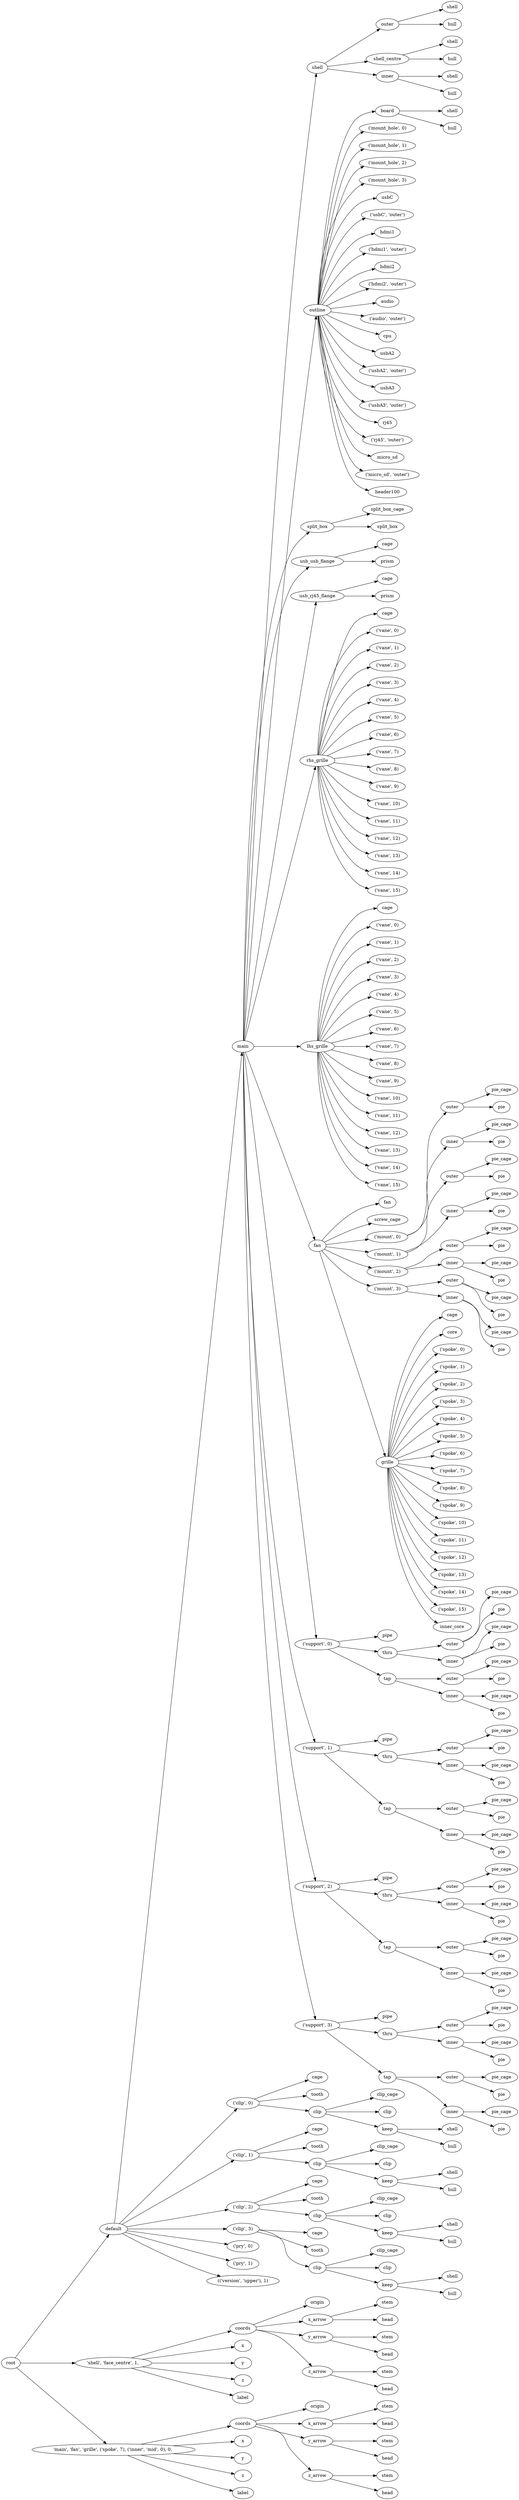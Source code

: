 digraph default {
	graph [rankdir=LR]
	root_851 [label=root href="javascript:s=&quot;\(\)\nNone&quot;; console.log(s); alert(s);"]
	default_852 [label=default href="javascript:s=&quot;\(&#x27;default&#x27;,\)\nRaspberryPi4CaseFanType3&quot;; console.log(s); alert(s);" tooltip=RaspberryPi4CaseFanType3]
	main_853 [label=main href="javascript:s=&quot;\(&#x27;default&#x27;,\ &#x27;main&#x27;\)\nMaker&quot;; console.log(s); alert(s);" tooltip=Maker]
	shell_854 [label=shell href="javascript:s=&quot;\(&#x27;default&#x27;,\ &#x27;main&#x27;,\ &#x27;shell&#x27;\)\nBoxShell&quot;; console.log(s); alert(s);" tooltip=BoxShell]
	outer_855 [label=outer href="javascript:s=&quot;\(&#x27;default&#x27;,\ &#x27;main&#x27;,\ &#x27;shell&#x27;,\ &#x27;outer&#x27;\)\nBoxSideBevels&quot;; console.log(s); alert(s);" tooltip=BoxSideBevels]
	shell_856 [label=shell href="javascript:s=&quot;\(&#x27;default&#x27;,\ &#x27;main&#x27;,\ &#x27;shell&#x27;,\ &#x27;outer&#x27;,\ &#x27;shell&#x27;\)\nBox&quot;; console.log(s); alert(s);" tooltip=Box]
	hull_857 [label=hull href="javascript:s=&quot;\(&#x27;default&#x27;,\ &#x27;main&#x27;,\ &#x27;shell&#x27;,\ &#x27;outer&#x27;,\ &#x27;hull&#x27;\)\nLinearExtrude&quot;; console.log(s); alert(s);" tooltip=LinearExtrude]
	shell_centre_858 [label=shell_centre href="javascript:s=&quot;\(&#x27;default&#x27;,\ &#x27;main&#x27;,\ &#x27;shell&#x27;,\ &#x27;shell_centre&#x27;\)\nBoxSideBevels&quot;; console.log(s); alert(s);" tooltip=BoxSideBevels]
	shell_859 [label=shell href="javascript:s=&quot;\(&#x27;default&#x27;,\ &#x27;main&#x27;,\ &#x27;shell&#x27;,\ &#x27;shell_centre&#x27;,\ &#x27;shell&#x27;\)\nBox&quot;; console.log(s); alert(s);" tooltip=Box]
	hull_860 [label=hull href="javascript:s=&quot;\(&#x27;default&#x27;,\ &#x27;main&#x27;,\ &#x27;shell&#x27;,\ &#x27;shell_centre&#x27;,\ &#x27;hull&#x27;\)\nLinearExtrude&quot;; console.log(s); alert(s);" tooltip=LinearExtrude]
	inner_861 [label=inner href="javascript:s=&quot;\(&#x27;default&#x27;,\ &#x27;main&#x27;,\ &#x27;shell&#x27;,\ &#x27;inner&#x27;\)\nBoxSideBevels&quot;; console.log(s); alert(s);" tooltip=BoxSideBevels]
	shell_862 [label=shell href="javascript:s=&quot;\(&#x27;default&#x27;,\ &#x27;main&#x27;,\ &#x27;shell&#x27;,\ &#x27;inner&#x27;,\ &#x27;shell&#x27;\)\nBox&quot;; console.log(s); alert(s);" tooltip=Box]
	hull_863 [label=hull href="javascript:s=&quot;\(&#x27;default&#x27;,\ &#x27;main&#x27;,\ &#x27;shell&#x27;,\ &#x27;inner&#x27;,\ &#x27;hull&#x27;\)\nLinearExtrude&quot;; console.log(s); alert(s);" tooltip=LinearExtrude]
	outline_864 [label=outline href="javascript:s=&quot;\(&#x27;default&#x27;,\ &#x27;main&#x27;,\ &#x27;outline&#x27;\)\nRaspberryPi4Outline&quot;; console.log(s); alert(s);" tooltip=RaspberryPi4Outline]
	board_865 [label=board href="javascript:s=&quot;\(&#x27;default&#x27;,\ &#x27;main&#x27;,\ &#x27;outline&#x27;,\ &#x27;board&#x27;\)\nBoxSideBevels&quot;; console.log(s); alert(s);" tooltip=BoxSideBevels]
	shell_866 [label=shell href="javascript:s=&quot;\(&#x27;default&#x27;,\ &#x27;main&#x27;,\ &#x27;outline&#x27;,\ &#x27;board&#x27;,\ &#x27;shell&#x27;\)\nBox&quot;; console.log(s); alert(s);" tooltip=Box]
	hull_867 [label=hull href="javascript:s=&quot;\(&#x27;default&#x27;,\ &#x27;main&#x27;,\ &#x27;outline&#x27;,\ &#x27;board&#x27;,\ &#x27;hull&#x27;\)\nLinearExtrude&quot;; console.log(s); alert(s);" tooltip=LinearExtrude]
	mount_hole_868 [label="\('mount_hole',\ 0\)" href="javascript:s=&quot;\(&#x27;default&#x27;,\ &#x27;main&#x27;,\ &#x27;outline&#x27;,\ \(&#x27;mount_hole&#x27;,\ 0\)\)\nCylinder&quot;; console.log(s); alert(s);" tooltip=Cylinder]
	mount_hole_869 [label="\('mount_hole',\ 1\)" href="javascript:s=&quot;\(&#x27;default&#x27;,\ &#x27;main&#x27;,\ &#x27;outline&#x27;,\ \(&#x27;mount_hole&#x27;,\ 1\)\)\nCylinder&quot;; console.log(s); alert(s);" tooltip=Cylinder]
	mount_hole_870 [label="\('mount_hole',\ 2\)" href="javascript:s=&quot;\(&#x27;default&#x27;,\ &#x27;main&#x27;,\ &#x27;outline&#x27;,\ \(&#x27;mount_hole&#x27;,\ 2\)\)\nCylinder&quot;; console.log(s); alert(s);" tooltip=Cylinder]
	mount_hole_871 [label="\('mount_hole',\ 3\)" href="javascript:s=&quot;\(&#x27;default&#x27;,\ &#x27;main&#x27;,\ &#x27;outline&#x27;,\ \(&#x27;mount_hole&#x27;,\ 3\)\)\nCylinder&quot;; console.log(s); alert(s);" tooltip=Cylinder]
	usbC_872 [label=usbC href="javascript:s=&quot;\(&#x27;default&#x27;,\ &#x27;main&#x27;,\ &#x27;outline&#x27;,\ &#x27;usbC&#x27;\)\nBox&quot;; console.log(s); alert(s);" tooltip=Box]
	usbC_873 [label="\('usbC',\ 'outer'\)" href="javascript:s=&quot;\(&#x27;default&#x27;,\ &#x27;main&#x27;,\ &#x27;outline&#x27;,\ \(&#x27;usbC&#x27;,\ &#x27;outer&#x27;\)\)\nBox&quot;; console.log(s); alert(s);" tooltip=Box]
	hdmi1_874 [label=hdmi1 href="javascript:s=&quot;\(&#x27;default&#x27;,\ &#x27;main&#x27;,\ &#x27;outline&#x27;,\ &#x27;hdmi1&#x27;\)\nBox&quot;; console.log(s); alert(s);" tooltip=Box]
	hdmi1_875 [label="\('hdmi1',\ 'outer'\)" href="javascript:s=&quot;\(&#x27;default&#x27;,\ &#x27;main&#x27;,\ &#x27;outline&#x27;,\ \(&#x27;hdmi1&#x27;,\ &#x27;outer&#x27;\)\)\nBox&quot;; console.log(s); alert(s);" tooltip=Box]
	hdmi2_876 [label=hdmi2 href="javascript:s=&quot;\(&#x27;default&#x27;,\ &#x27;main&#x27;,\ &#x27;outline&#x27;,\ &#x27;hdmi2&#x27;\)\nBox&quot;; console.log(s); alert(s);" tooltip=Box]
	hdmi2_877 [label="\('hdmi2',\ 'outer'\)" href="javascript:s=&quot;\(&#x27;default&#x27;,\ &#x27;main&#x27;,\ &#x27;outline&#x27;,\ \(&#x27;hdmi2&#x27;,\ &#x27;outer&#x27;\)\)\nBox&quot;; console.log(s); alert(s);" tooltip=Box]
	audio_878 [label=audio href="javascript:s=&quot;\(&#x27;default&#x27;,\ &#x27;main&#x27;,\ &#x27;outline&#x27;,\ &#x27;audio&#x27;\)\nCylinder&quot;; console.log(s); alert(s);" tooltip=Cylinder]
	audio_879 [label="\('audio',\ 'outer'\)" href="javascript:s=&quot;\(&#x27;default&#x27;,\ &#x27;main&#x27;,\ &#x27;outline&#x27;,\ \(&#x27;audio&#x27;,\ &#x27;outer&#x27;\)\)\nCylinder&quot;; console.log(s); alert(s);" tooltip=Cylinder]
	cpu_880 [label=cpu href="javascript:s=&quot;\(&#x27;default&#x27;,\ &#x27;main&#x27;,\ &#x27;outline&#x27;,\ &#x27;cpu&#x27;\)\nBox&quot;; console.log(s); alert(s);" tooltip=Box]
	usbA2_881 [label=usbA2 href="javascript:s=&quot;\(&#x27;default&#x27;,\ &#x27;main&#x27;,\ &#x27;outline&#x27;,\ &#x27;usbA2&#x27;\)\nBox&quot;; console.log(s); alert(s);" tooltip=Box]
	usbA2_882 [label="\('usbA2',\ 'outer'\)" href="javascript:s=&quot;\(&#x27;default&#x27;,\ &#x27;main&#x27;,\ &#x27;outline&#x27;,\ \(&#x27;usbA2&#x27;,\ &#x27;outer&#x27;\)\)\nBox&quot;; console.log(s); alert(s);" tooltip=Box]
	usbA3_883 [label=usbA3 href="javascript:s=&quot;\(&#x27;default&#x27;,\ &#x27;main&#x27;,\ &#x27;outline&#x27;,\ &#x27;usbA3&#x27;\)\nBox&quot;; console.log(s); alert(s);" tooltip=Box]
	usbA3_884 [label="\('usbA3',\ 'outer'\)" href="javascript:s=&quot;\(&#x27;default&#x27;,\ &#x27;main&#x27;,\ &#x27;outline&#x27;,\ \(&#x27;usbA3&#x27;,\ &#x27;outer&#x27;\)\)\nBox&quot;; console.log(s); alert(s);" tooltip=Box]
	rj45_885 [label=rj45 href="javascript:s=&quot;\(&#x27;default&#x27;,\ &#x27;main&#x27;,\ &#x27;outline&#x27;,\ &#x27;rj45&#x27;\)\nBox&quot;; console.log(s); alert(s);" tooltip=Box]
	rj45_886 [label="\('rj45',\ 'outer'\)" href="javascript:s=&quot;\(&#x27;default&#x27;,\ &#x27;main&#x27;,\ &#x27;outline&#x27;,\ \(&#x27;rj45&#x27;,\ &#x27;outer&#x27;\)\)\nBox&quot;; console.log(s); alert(s);" tooltip=Box]
	micro_sd_887 [label=micro_sd href="javascript:s=&quot;\(&#x27;default&#x27;,\ &#x27;main&#x27;,\ &#x27;outline&#x27;,\ &#x27;micro_sd&#x27;\)\nBox&quot;; console.log(s); alert(s);" tooltip=Box]
	micro_sd_888 [label="\('micro_sd',\ 'outer'\)" href="javascript:s=&quot;\(&#x27;default&#x27;,\ &#x27;main&#x27;,\ &#x27;outline&#x27;,\ \(&#x27;micro_sd&#x27;,\ &#x27;outer&#x27;\)\)\nBox&quot;; console.log(s); alert(s);" tooltip=Box]
	header100_889 [label=header100 href="javascript:s=&quot;\(&#x27;default&#x27;,\ &#x27;main&#x27;,\ &#x27;outline&#x27;,\ &#x27;header100&#x27;\)\nBox&quot;; console.log(s); alert(s);" tooltip=Box]
	split_box_890 [label=split_box href="javascript:s=&quot;\(&#x27;default&#x27;,\ &#x27;main&#x27;,\ &#x27;split_box&#x27;\)\nMaker&quot;; console.log(s); alert(s);" tooltip=Maker]
	split_box_cage_891 [label=split_box_cage href="javascript:s=&quot;\(&#x27;default&#x27;,\ &#x27;main&#x27;,\ &#x27;split_box&#x27;,\ &#x27;split_box_cage&#x27;\)\nBox&quot;; console.log(s); alert(s);" tooltip=Box]
	split_box_892 [label=split_box href="javascript:s=&quot;\(&#x27;default&#x27;,\ &#x27;main&#x27;,\ &#x27;split_box&#x27;,\ &#x27;split_box&#x27;\)\nBox&quot;; console.log(s); alert(s);" tooltip=Box]
	usb_usb_flange_893 [label=usb_usb_flange href="javascript:s=&quot;\(&#x27;default&#x27;,\ &#x27;main&#x27;,\ &#x27;usb_usb_flange&#x27;\)\nTriangularPrism&quot;; console.log(s); alert(s);" tooltip=TriangularPrism]
	cage_894 [label=cage href="javascript:s=&quot;\(&#x27;default&#x27;,\ &#x27;main&#x27;,\ &#x27;usb_usb_flange&#x27;,\ &#x27;cage&#x27;\)\nBox&quot;; console.log(s); alert(s);" tooltip=Box]
	prism_895 [label=prism href="javascript:s=&quot;\(&#x27;default&#x27;,\ &#x27;main&#x27;,\ &#x27;usb_usb_flange&#x27;,\ &#x27;prism&#x27;\)\nLinearExtrude&quot;; console.log(s); alert(s);" tooltip=LinearExtrude]
	usb_rj45_flange_896 [label=usb_rj45_flange href="javascript:s=&quot;\(&#x27;default&#x27;,\ &#x27;main&#x27;,\ &#x27;usb_rj45_flange&#x27;\)\nTriangularPrism&quot;; console.log(s); alert(s);" tooltip=TriangularPrism]
	cage_897 [label=cage href="javascript:s=&quot;\(&#x27;default&#x27;,\ &#x27;main&#x27;,\ &#x27;usb_rj45_flange&#x27;,\ &#x27;cage&#x27;\)\nBox&quot;; console.log(s); alert(s);" tooltip=Box]
	prism_898 [label=prism href="javascript:s=&quot;\(&#x27;default&#x27;,\ &#x27;main&#x27;,\ &#x27;usb_rj45_flange&#x27;,\ &#x27;prism&#x27;\)\nLinearExtrude&quot;; console.log(s); alert(s);" tooltip=LinearExtrude]
	rhs_grille_899 [label=rhs_grille href="javascript:s=&quot;\(&#x27;default&#x27;,\ &#x27;main&#x27;,\ &#x27;rhs_grille&#x27;\)\nRectangularGrilleHoles&quot;; console.log(s); alert(s);" tooltip=RectangularGrilleHoles]
	cage_900 [label=cage href="javascript:s=&quot;\(&#x27;default&#x27;,\ &#x27;main&#x27;,\ &#x27;rhs_grille&#x27;,\ &#x27;cage&#x27;\)\nBox&quot;; console.log(s); alert(s);" tooltip=Box]
	vane_901 [label="\('vane',\ 0\)" href="javascript:s=&quot;\(&#x27;default&#x27;,\ &#x27;main&#x27;,\ &#x27;rhs_grille&#x27;,\ \(&#x27;vane&#x27;,\ 0\)\)\nLinearExtrude&quot;; console.log(s); alert(s);" tooltip=LinearExtrude]
	vane_902 [label="\('vane',\ 1\)" href="javascript:s=&quot;\(&#x27;default&#x27;,\ &#x27;main&#x27;,\ &#x27;rhs_grille&#x27;,\ \(&#x27;vane&#x27;,\ 1\)\)\nLinearExtrude&quot;; console.log(s); alert(s);" tooltip=LinearExtrude]
	vane_903 [label="\('vane',\ 2\)" href="javascript:s=&quot;\(&#x27;default&#x27;,\ &#x27;main&#x27;,\ &#x27;rhs_grille&#x27;,\ \(&#x27;vane&#x27;,\ 2\)\)\nLinearExtrude&quot;; console.log(s); alert(s);" tooltip=LinearExtrude]
	vane_904 [label="\('vane',\ 3\)" href="javascript:s=&quot;\(&#x27;default&#x27;,\ &#x27;main&#x27;,\ &#x27;rhs_grille&#x27;,\ \(&#x27;vane&#x27;,\ 3\)\)\nLinearExtrude&quot;; console.log(s); alert(s);" tooltip=LinearExtrude]
	vane_905 [label="\('vane',\ 4\)" href="javascript:s=&quot;\(&#x27;default&#x27;,\ &#x27;main&#x27;,\ &#x27;rhs_grille&#x27;,\ \(&#x27;vane&#x27;,\ 4\)\)\nLinearExtrude&quot;; console.log(s); alert(s);" tooltip=LinearExtrude]
	vane_906 [label="\('vane',\ 5\)" href="javascript:s=&quot;\(&#x27;default&#x27;,\ &#x27;main&#x27;,\ &#x27;rhs_grille&#x27;,\ \(&#x27;vane&#x27;,\ 5\)\)\nLinearExtrude&quot;; console.log(s); alert(s);" tooltip=LinearExtrude]
	vane_907 [label="\('vane',\ 6\)" href="javascript:s=&quot;\(&#x27;default&#x27;,\ &#x27;main&#x27;,\ &#x27;rhs_grille&#x27;,\ \(&#x27;vane&#x27;,\ 6\)\)\nLinearExtrude&quot;; console.log(s); alert(s);" tooltip=LinearExtrude]
	vane_908 [label="\('vane',\ 7\)" href="javascript:s=&quot;\(&#x27;default&#x27;,\ &#x27;main&#x27;,\ &#x27;rhs_grille&#x27;,\ \(&#x27;vane&#x27;,\ 7\)\)\nLinearExtrude&quot;; console.log(s); alert(s);" tooltip=LinearExtrude]
	vane_909 [label="\('vane',\ 8\)" href="javascript:s=&quot;\(&#x27;default&#x27;,\ &#x27;main&#x27;,\ &#x27;rhs_grille&#x27;,\ \(&#x27;vane&#x27;,\ 8\)\)\nLinearExtrude&quot;; console.log(s); alert(s);" tooltip=LinearExtrude]
	vane_910 [label="\('vane',\ 9\)" href="javascript:s=&quot;\(&#x27;default&#x27;,\ &#x27;main&#x27;,\ &#x27;rhs_grille&#x27;,\ \(&#x27;vane&#x27;,\ 9\)\)\nLinearExtrude&quot;; console.log(s); alert(s);" tooltip=LinearExtrude]
	vane_911 [label="\('vane',\ 10\)" href="javascript:s=&quot;\(&#x27;default&#x27;,\ &#x27;main&#x27;,\ &#x27;rhs_grille&#x27;,\ \(&#x27;vane&#x27;,\ 10\)\)\nLinearExtrude&quot;; console.log(s); alert(s);" tooltip=LinearExtrude]
	vane_912 [label="\('vane',\ 11\)" href="javascript:s=&quot;\(&#x27;default&#x27;,\ &#x27;main&#x27;,\ &#x27;rhs_grille&#x27;,\ \(&#x27;vane&#x27;,\ 11\)\)\nLinearExtrude&quot;; console.log(s); alert(s);" tooltip=LinearExtrude]
	vane_913 [label="\('vane',\ 12\)" href="javascript:s=&quot;\(&#x27;default&#x27;,\ &#x27;main&#x27;,\ &#x27;rhs_grille&#x27;,\ \(&#x27;vane&#x27;,\ 12\)\)\nLinearExtrude&quot;; console.log(s); alert(s);" tooltip=LinearExtrude]
	vane_914 [label="\('vane',\ 13\)" href="javascript:s=&quot;\(&#x27;default&#x27;,\ &#x27;main&#x27;,\ &#x27;rhs_grille&#x27;,\ \(&#x27;vane&#x27;,\ 13\)\)\nLinearExtrude&quot;; console.log(s); alert(s);" tooltip=LinearExtrude]
	vane_915 [label="\('vane',\ 14\)" href="javascript:s=&quot;\(&#x27;default&#x27;,\ &#x27;main&#x27;,\ &#x27;rhs_grille&#x27;,\ \(&#x27;vane&#x27;,\ 14\)\)\nLinearExtrude&quot;; console.log(s); alert(s);" tooltip=LinearExtrude]
	vane_916 [label="\('vane',\ 15\)" href="javascript:s=&quot;\(&#x27;default&#x27;,\ &#x27;main&#x27;,\ &#x27;rhs_grille&#x27;,\ \(&#x27;vane&#x27;,\ 15\)\)\nLinearExtrude&quot;; console.log(s); alert(s);" tooltip=LinearExtrude]
	lhs_grille_917 [label=lhs_grille href="javascript:s=&quot;\(&#x27;default&#x27;,\ &#x27;main&#x27;,\ &#x27;lhs_grille&#x27;\)\nRectangularGrilleHoles&quot;; console.log(s); alert(s);" tooltip=RectangularGrilleHoles]
	cage_918 [label=cage href="javascript:s=&quot;\(&#x27;default&#x27;,\ &#x27;main&#x27;,\ &#x27;lhs_grille&#x27;,\ &#x27;cage&#x27;\)\nBox&quot;; console.log(s); alert(s);" tooltip=Box]
	vane_919 [label="\('vane',\ 0\)" href="javascript:s=&quot;\(&#x27;default&#x27;,\ &#x27;main&#x27;,\ &#x27;lhs_grille&#x27;,\ \(&#x27;vane&#x27;,\ 0\)\)\nLinearExtrude&quot;; console.log(s); alert(s);" tooltip=LinearExtrude]
	vane_920 [label="\('vane',\ 1\)" href="javascript:s=&quot;\(&#x27;default&#x27;,\ &#x27;main&#x27;,\ &#x27;lhs_grille&#x27;,\ \(&#x27;vane&#x27;,\ 1\)\)\nLinearExtrude&quot;; console.log(s); alert(s);" tooltip=LinearExtrude]
	vane_921 [label="\('vane',\ 2\)" href="javascript:s=&quot;\(&#x27;default&#x27;,\ &#x27;main&#x27;,\ &#x27;lhs_grille&#x27;,\ \(&#x27;vane&#x27;,\ 2\)\)\nLinearExtrude&quot;; console.log(s); alert(s);" tooltip=LinearExtrude]
	vane_922 [label="\('vane',\ 3\)" href="javascript:s=&quot;\(&#x27;default&#x27;,\ &#x27;main&#x27;,\ &#x27;lhs_grille&#x27;,\ \(&#x27;vane&#x27;,\ 3\)\)\nLinearExtrude&quot;; console.log(s); alert(s);" tooltip=LinearExtrude]
	vane_923 [label="\('vane',\ 4\)" href="javascript:s=&quot;\(&#x27;default&#x27;,\ &#x27;main&#x27;,\ &#x27;lhs_grille&#x27;,\ \(&#x27;vane&#x27;,\ 4\)\)\nLinearExtrude&quot;; console.log(s); alert(s);" tooltip=LinearExtrude]
	vane_924 [label="\('vane',\ 5\)" href="javascript:s=&quot;\(&#x27;default&#x27;,\ &#x27;main&#x27;,\ &#x27;lhs_grille&#x27;,\ \(&#x27;vane&#x27;,\ 5\)\)\nLinearExtrude&quot;; console.log(s); alert(s);" tooltip=LinearExtrude]
	vane_925 [label="\('vane',\ 6\)" href="javascript:s=&quot;\(&#x27;default&#x27;,\ &#x27;main&#x27;,\ &#x27;lhs_grille&#x27;,\ \(&#x27;vane&#x27;,\ 6\)\)\nLinearExtrude&quot;; console.log(s); alert(s);" tooltip=LinearExtrude]
	vane_926 [label="\('vane',\ 7\)" href="javascript:s=&quot;\(&#x27;default&#x27;,\ &#x27;main&#x27;,\ &#x27;lhs_grille&#x27;,\ \(&#x27;vane&#x27;,\ 7\)\)\nLinearExtrude&quot;; console.log(s); alert(s);" tooltip=LinearExtrude]
	vane_927 [label="\('vane',\ 8\)" href="javascript:s=&quot;\(&#x27;default&#x27;,\ &#x27;main&#x27;,\ &#x27;lhs_grille&#x27;,\ \(&#x27;vane&#x27;,\ 8\)\)\nLinearExtrude&quot;; console.log(s); alert(s);" tooltip=LinearExtrude]
	vane_928 [label="\('vane',\ 9\)" href="javascript:s=&quot;\(&#x27;default&#x27;,\ &#x27;main&#x27;,\ &#x27;lhs_grille&#x27;,\ \(&#x27;vane&#x27;,\ 9\)\)\nLinearExtrude&quot;; console.log(s); alert(s);" tooltip=LinearExtrude]
	vane_929 [label="\('vane',\ 10\)" href="javascript:s=&quot;\(&#x27;default&#x27;,\ &#x27;main&#x27;,\ &#x27;lhs_grille&#x27;,\ \(&#x27;vane&#x27;,\ 10\)\)\nLinearExtrude&quot;; console.log(s); alert(s);" tooltip=LinearExtrude]
	vane_930 [label="\('vane',\ 11\)" href="javascript:s=&quot;\(&#x27;default&#x27;,\ &#x27;main&#x27;,\ &#x27;lhs_grille&#x27;,\ \(&#x27;vane&#x27;,\ 11\)\)\nLinearExtrude&quot;; console.log(s); alert(s);" tooltip=LinearExtrude]
	vane_931 [label="\('vane',\ 12\)" href="javascript:s=&quot;\(&#x27;default&#x27;,\ &#x27;main&#x27;,\ &#x27;lhs_grille&#x27;,\ \(&#x27;vane&#x27;,\ 12\)\)\nLinearExtrude&quot;; console.log(s); alert(s);" tooltip=LinearExtrude]
	vane_932 [label="\('vane',\ 13\)" href="javascript:s=&quot;\(&#x27;default&#x27;,\ &#x27;main&#x27;,\ &#x27;lhs_grille&#x27;,\ \(&#x27;vane&#x27;,\ 13\)\)\nLinearExtrude&quot;; console.log(s); alert(s);" tooltip=LinearExtrude]
	vane_933 [label="\('vane',\ 14\)" href="javascript:s=&quot;\(&#x27;default&#x27;,\ &#x27;main&#x27;,\ &#x27;lhs_grille&#x27;,\ \(&#x27;vane&#x27;,\ 14\)\)\nLinearExtrude&quot;; console.log(s); alert(s);" tooltip=LinearExtrude]
	vane_934 [label="\('vane',\ 15\)" href="javascript:s=&quot;\(&#x27;default&#x27;,\ &#x27;main&#x27;,\ &#x27;lhs_grille&#x27;,\ \(&#x27;vane&#x27;,\ 15\)\)\nLinearExtrude&quot;; console.log(s); alert(s);" tooltip=LinearExtrude]
	fan_935 [label=fan href="javascript:s=&quot;\(&#x27;default&#x27;,\ &#x27;main&#x27;,\ &#x27;fan&#x27;\)\nFanVent&quot;; console.log(s); alert(s);" tooltip=FanVent]
	fan_936 [label=fan href="javascript:s=&quot;\(&#x27;default&#x27;,\ &#x27;main&#x27;,\ &#x27;fan&#x27;,\ &#x27;fan&#x27;\)\nBox&quot;; console.log(s); alert(s);" tooltip=Box]
	screw_cage_937 [label=screw_cage href="javascript:s=&quot;\(&#x27;default&#x27;,\ &#x27;main&#x27;,\ &#x27;fan&#x27;,\ &#x27;screw_cage&#x27;\)\nBox&quot;; console.log(s); alert(s);" tooltip=Box]
	mount_938 [label="\('mount',\ 0\)" href="javascript:s=&quot;\(&#x27;default&#x27;,\ &#x27;main&#x27;,\ &#x27;fan&#x27;,\ \(&#x27;mount&#x27;,\ 0\)\)\nPipe&quot;; console.log(s); alert(s);" tooltip=Pipe]
	outer_939 [label=outer href="javascript:s=&quot;\(&#x27;default&#x27;,\ &#x27;main&#x27;,\ &#x27;fan&#x27;,\ \(&#x27;mount&#x27;,\ 0\),\ &#x27;outer&#x27;\)\nPie&quot;; console.log(s); alert(s);" tooltip=Pie]
	pie_cage_940 [label=pie_cage href="javascript:s=&quot;\(&#x27;default&#x27;,\ &#x27;main&#x27;,\ &#x27;fan&#x27;,\ \(&#x27;mount&#x27;,\ 0\),\ &#x27;outer&#x27;,\ &#x27;pie_cage&#x27;\)\nCylinder&quot;; console.log(s); alert(s);" tooltip=Cylinder]
	pie_941 [label=pie href="javascript:s=&quot;\(&#x27;default&#x27;,\ &#x27;main&#x27;,\ &#x27;fan&#x27;,\ \(&#x27;mount&#x27;,\ 0\),\ &#x27;outer&#x27;,\ &#x27;pie&#x27;\)\nRotateExtrude&quot;; console.log(s); alert(s);" tooltip=RotateExtrude]
	inner_942 [label=inner href="javascript:s=&quot;\(&#x27;default&#x27;,\ &#x27;main&#x27;,\ &#x27;fan&#x27;,\ \(&#x27;mount&#x27;,\ 0\),\ &#x27;inner&#x27;\)\nPie&quot;; console.log(s); alert(s);" tooltip=Pie]
	pie_cage_943 [label=pie_cage href="javascript:s=&quot;\(&#x27;default&#x27;,\ &#x27;main&#x27;,\ &#x27;fan&#x27;,\ \(&#x27;mount&#x27;,\ 0\),\ &#x27;inner&#x27;,\ &#x27;pie_cage&#x27;\)\nCylinder&quot;; console.log(s); alert(s);" tooltip=Cylinder]
	pie_944 [label=pie href="javascript:s=&quot;\(&#x27;default&#x27;,\ &#x27;main&#x27;,\ &#x27;fan&#x27;,\ \(&#x27;mount&#x27;,\ 0\),\ &#x27;inner&#x27;,\ &#x27;pie&#x27;\)\nRotateExtrude&quot;; console.log(s); alert(s);" tooltip=RotateExtrude]
	mount_945 [label="\('mount',\ 1\)" href="javascript:s=&quot;\(&#x27;default&#x27;,\ &#x27;main&#x27;,\ &#x27;fan&#x27;,\ \(&#x27;mount&#x27;,\ 1\)\)\nPipe&quot;; console.log(s); alert(s);" tooltip=Pipe]
	outer_946 [label=outer href="javascript:s=&quot;\(&#x27;default&#x27;,\ &#x27;main&#x27;,\ &#x27;fan&#x27;,\ \(&#x27;mount&#x27;,\ 1\),\ &#x27;outer&#x27;\)\nPie&quot;; console.log(s); alert(s);" tooltip=Pie]
	pie_cage_947 [label=pie_cage href="javascript:s=&quot;\(&#x27;default&#x27;,\ &#x27;main&#x27;,\ &#x27;fan&#x27;,\ \(&#x27;mount&#x27;,\ 1\),\ &#x27;outer&#x27;,\ &#x27;pie_cage&#x27;\)\nCylinder&quot;; console.log(s); alert(s);" tooltip=Cylinder]
	pie_948 [label=pie href="javascript:s=&quot;\(&#x27;default&#x27;,\ &#x27;main&#x27;,\ &#x27;fan&#x27;,\ \(&#x27;mount&#x27;,\ 1\),\ &#x27;outer&#x27;,\ &#x27;pie&#x27;\)\nRotateExtrude&quot;; console.log(s); alert(s);" tooltip=RotateExtrude]
	inner_949 [label=inner href="javascript:s=&quot;\(&#x27;default&#x27;,\ &#x27;main&#x27;,\ &#x27;fan&#x27;,\ \(&#x27;mount&#x27;,\ 1\),\ &#x27;inner&#x27;\)\nPie&quot;; console.log(s); alert(s);" tooltip=Pie]
	pie_cage_950 [label=pie_cage href="javascript:s=&quot;\(&#x27;default&#x27;,\ &#x27;main&#x27;,\ &#x27;fan&#x27;,\ \(&#x27;mount&#x27;,\ 1\),\ &#x27;inner&#x27;,\ &#x27;pie_cage&#x27;\)\nCylinder&quot;; console.log(s); alert(s);" tooltip=Cylinder]
	pie_951 [label=pie href="javascript:s=&quot;\(&#x27;default&#x27;,\ &#x27;main&#x27;,\ &#x27;fan&#x27;,\ \(&#x27;mount&#x27;,\ 1\),\ &#x27;inner&#x27;,\ &#x27;pie&#x27;\)\nRotateExtrude&quot;; console.log(s); alert(s);" tooltip=RotateExtrude]
	mount_952 [label="\('mount',\ 2\)" href="javascript:s=&quot;\(&#x27;default&#x27;,\ &#x27;main&#x27;,\ &#x27;fan&#x27;,\ \(&#x27;mount&#x27;,\ 2\)\)\nPipe&quot;; console.log(s); alert(s);" tooltip=Pipe]
	outer_953 [label=outer href="javascript:s=&quot;\(&#x27;default&#x27;,\ &#x27;main&#x27;,\ &#x27;fan&#x27;,\ \(&#x27;mount&#x27;,\ 2\),\ &#x27;outer&#x27;\)\nPie&quot;; console.log(s); alert(s);" tooltip=Pie]
	pie_cage_954 [label=pie_cage href="javascript:s=&quot;\(&#x27;default&#x27;,\ &#x27;main&#x27;,\ &#x27;fan&#x27;,\ \(&#x27;mount&#x27;,\ 2\),\ &#x27;outer&#x27;,\ &#x27;pie_cage&#x27;\)\nCylinder&quot;; console.log(s); alert(s);" tooltip=Cylinder]
	pie_955 [label=pie href="javascript:s=&quot;\(&#x27;default&#x27;,\ &#x27;main&#x27;,\ &#x27;fan&#x27;,\ \(&#x27;mount&#x27;,\ 2\),\ &#x27;outer&#x27;,\ &#x27;pie&#x27;\)\nRotateExtrude&quot;; console.log(s); alert(s);" tooltip=RotateExtrude]
	inner_956 [label=inner href="javascript:s=&quot;\(&#x27;default&#x27;,\ &#x27;main&#x27;,\ &#x27;fan&#x27;,\ \(&#x27;mount&#x27;,\ 2\),\ &#x27;inner&#x27;\)\nPie&quot;; console.log(s); alert(s);" tooltip=Pie]
	pie_cage_957 [label=pie_cage href="javascript:s=&quot;\(&#x27;default&#x27;,\ &#x27;main&#x27;,\ &#x27;fan&#x27;,\ \(&#x27;mount&#x27;,\ 2\),\ &#x27;inner&#x27;,\ &#x27;pie_cage&#x27;\)\nCylinder&quot;; console.log(s); alert(s);" tooltip=Cylinder]
	pie_958 [label=pie href="javascript:s=&quot;\(&#x27;default&#x27;,\ &#x27;main&#x27;,\ &#x27;fan&#x27;,\ \(&#x27;mount&#x27;,\ 2\),\ &#x27;inner&#x27;,\ &#x27;pie&#x27;\)\nRotateExtrude&quot;; console.log(s); alert(s);" tooltip=RotateExtrude]
	mount_959 [label="\('mount',\ 3\)" href="javascript:s=&quot;\(&#x27;default&#x27;,\ &#x27;main&#x27;,\ &#x27;fan&#x27;,\ \(&#x27;mount&#x27;,\ 3\)\)\nPipe&quot;; console.log(s); alert(s);" tooltip=Pipe]
	outer_960 [label=outer href="javascript:s=&quot;\(&#x27;default&#x27;,\ &#x27;main&#x27;,\ &#x27;fan&#x27;,\ \(&#x27;mount&#x27;,\ 3\),\ &#x27;outer&#x27;\)\nPie&quot;; console.log(s); alert(s);" tooltip=Pie]
	pie_cage_961 [label=pie_cage href="javascript:s=&quot;\(&#x27;default&#x27;,\ &#x27;main&#x27;,\ &#x27;fan&#x27;,\ \(&#x27;mount&#x27;,\ 3\),\ &#x27;outer&#x27;,\ &#x27;pie_cage&#x27;\)\nCylinder&quot;; console.log(s); alert(s);" tooltip=Cylinder]
	pie_962 [label=pie href="javascript:s=&quot;\(&#x27;default&#x27;,\ &#x27;main&#x27;,\ &#x27;fan&#x27;,\ \(&#x27;mount&#x27;,\ 3\),\ &#x27;outer&#x27;,\ &#x27;pie&#x27;\)\nRotateExtrude&quot;; console.log(s); alert(s);" tooltip=RotateExtrude]
	inner_963 [label=inner href="javascript:s=&quot;\(&#x27;default&#x27;,\ &#x27;main&#x27;,\ &#x27;fan&#x27;,\ \(&#x27;mount&#x27;,\ 3\),\ &#x27;inner&#x27;\)\nPie&quot;; console.log(s); alert(s);" tooltip=Pie]
	pie_cage_964 [label=pie_cage href="javascript:s=&quot;\(&#x27;default&#x27;,\ &#x27;main&#x27;,\ &#x27;fan&#x27;,\ \(&#x27;mount&#x27;,\ 3\),\ &#x27;inner&#x27;,\ &#x27;pie_cage&#x27;\)\nCylinder&quot;; console.log(s); alert(s);" tooltip=Cylinder]
	pie_965 [label=pie href="javascript:s=&quot;\(&#x27;default&#x27;,\ &#x27;main&#x27;,\ &#x27;fan&#x27;,\ \(&#x27;mount&#x27;,\ 3\),\ &#x27;inner&#x27;,\ &#x27;pie&#x27;\)\nRotateExtrude&quot;; console.log(s); alert(s);" tooltip=RotateExtrude]
	grille_966 [label=grille href="javascript:s=&quot;\(&#x27;default&#x27;,\ &#x27;main&#x27;,\ &#x27;fan&#x27;,\ &#x27;grille&#x27;\)\nCurlySpokes&quot;; console.log(s); alert(s);" tooltip=CurlySpokes]
	cage_967 [label=cage href="javascript:s=&quot;\(&#x27;default&#x27;,\ &#x27;main&#x27;,\ &#x27;fan&#x27;,\ &#x27;grille&#x27;,\ &#x27;cage&#x27;\)\nCylinder&quot;; console.log(s); alert(s);" tooltip=Cylinder]
	core_968 [label=core href="javascript:s=&quot;\(&#x27;default&#x27;,\ &#x27;main&#x27;,\ &#x27;fan&#x27;,\ &#x27;grille&#x27;,\ &#x27;core&#x27;\)\nCylinder&quot;; console.log(s); alert(s);" tooltip=Cylinder]
	spoke_969 [label="\('spoke',\ 0\)" href="javascript:s=&quot;\(&#x27;default&#x27;,\ &#x27;main&#x27;,\ &#x27;fan&#x27;,\ &#x27;grille&#x27;,\ \(&#x27;spoke&#x27;,\ 0\)\)\nLinearExtrude&quot;; console.log(s); alert(s);" tooltip=LinearExtrude]
	spoke_970 [label="\('spoke',\ 1\)" href="javascript:s=&quot;\(&#x27;default&#x27;,\ &#x27;main&#x27;,\ &#x27;fan&#x27;,\ &#x27;grille&#x27;,\ \(&#x27;spoke&#x27;,\ 1\)\)\nLinearExtrude&quot;; console.log(s); alert(s);" tooltip=LinearExtrude]
	spoke_971 [label="\('spoke',\ 2\)" href="javascript:s=&quot;\(&#x27;default&#x27;,\ &#x27;main&#x27;,\ &#x27;fan&#x27;,\ &#x27;grille&#x27;,\ \(&#x27;spoke&#x27;,\ 2\)\)\nLinearExtrude&quot;; console.log(s); alert(s);" tooltip=LinearExtrude]
	spoke_972 [label="\('spoke',\ 3\)" href="javascript:s=&quot;\(&#x27;default&#x27;,\ &#x27;main&#x27;,\ &#x27;fan&#x27;,\ &#x27;grille&#x27;,\ \(&#x27;spoke&#x27;,\ 3\)\)\nLinearExtrude&quot;; console.log(s); alert(s);" tooltip=LinearExtrude]
	spoke_973 [label="\('spoke',\ 4\)" href="javascript:s=&quot;\(&#x27;default&#x27;,\ &#x27;main&#x27;,\ &#x27;fan&#x27;,\ &#x27;grille&#x27;,\ \(&#x27;spoke&#x27;,\ 4\)\)\nLinearExtrude&quot;; console.log(s); alert(s);" tooltip=LinearExtrude]
	spoke_974 [label="\('spoke',\ 5\)" href="javascript:s=&quot;\(&#x27;default&#x27;,\ &#x27;main&#x27;,\ &#x27;fan&#x27;,\ &#x27;grille&#x27;,\ \(&#x27;spoke&#x27;,\ 5\)\)\nLinearExtrude&quot;; console.log(s); alert(s);" tooltip=LinearExtrude]
	spoke_975 [label="\('spoke',\ 6\)" href="javascript:s=&quot;\(&#x27;default&#x27;,\ &#x27;main&#x27;,\ &#x27;fan&#x27;,\ &#x27;grille&#x27;,\ \(&#x27;spoke&#x27;,\ 6\)\)\nLinearExtrude&quot;; console.log(s); alert(s);" tooltip=LinearExtrude]
	spoke_976 [label="\('spoke',\ 7\)" href="javascript:s=&quot;\(&#x27;default&#x27;,\ &#x27;main&#x27;,\ &#x27;fan&#x27;,\ &#x27;grille&#x27;,\ \(&#x27;spoke&#x27;,\ 7\)\)\nLinearExtrude&quot;; console.log(s); alert(s);" tooltip=LinearExtrude]
	spoke_977 [label="\('spoke',\ 8\)" href="javascript:s=&quot;\(&#x27;default&#x27;,\ &#x27;main&#x27;,\ &#x27;fan&#x27;,\ &#x27;grille&#x27;,\ \(&#x27;spoke&#x27;,\ 8\)\)\nLinearExtrude&quot;; console.log(s); alert(s);" tooltip=LinearExtrude]
	spoke_978 [label="\('spoke',\ 9\)" href="javascript:s=&quot;\(&#x27;default&#x27;,\ &#x27;main&#x27;,\ &#x27;fan&#x27;,\ &#x27;grille&#x27;,\ \(&#x27;spoke&#x27;,\ 9\)\)\nLinearExtrude&quot;; console.log(s); alert(s);" tooltip=LinearExtrude]
	spoke_979 [label="\('spoke',\ 10\)" href="javascript:s=&quot;\(&#x27;default&#x27;,\ &#x27;main&#x27;,\ &#x27;fan&#x27;,\ &#x27;grille&#x27;,\ \(&#x27;spoke&#x27;,\ 10\)\)\nLinearExtrude&quot;; console.log(s); alert(s);" tooltip=LinearExtrude]
	spoke_980 [label="\('spoke',\ 11\)" href="javascript:s=&quot;\(&#x27;default&#x27;,\ &#x27;main&#x27;,\ &#x27;fan&#x27;,\ &#x27;grille&#x27;,\ \(&#x27;spoke&#x27;,\ 11\)\)\nLinearExtrude&quot;; console.log(s); alert(s);" tooltip=LinearExtrude]
	spoke_981 [label="\('spoke',\ 12\)" href="javascript:s=&quot;\(&#x27;default&#x27;,\ &#x27;main&#x27;,\ &#x27;fan&#x27;,\ &#x27;grille&#x27;,\ \(&#x27;spoke&#x27;,\ 12\)\)\nLinearExtrude&quot;; console.log(s); alert(s);" tooltip=LinearExtrude]
	spoke_982 [label="\('spoke',\ 13\)" href="javascript:s=&quot;\(&#x27;default&#x27;,\ &#x27;main&#x27;,\ &#x27;fan&#x27;,\ &#x27;grille&#x27;,\ \(&#x27;spoke&#x27;,\ 13\)\)\nLinearExtrude&quot;; console.log(s); alert(s);" tooltip=LinearExtrude]
	spoke_983 [label="\('spoke',\ 14\)" href="javascript:s=&quot;\(&#x27;default&#x27;,\ &#x27;main&#x27;,\ &#x27;fan&#x27;,\ &#x27;grille&#x27;,\ \(&#x27;spoke&#x27;,\ 14\)\)\nLinearExtrude&quot;; console.log(s); alert(s);" tooltip=LinearExtrude]
	spoke_984 [label="\('spoke',\ 15\)" href="javascript:s=&quot;\(&#x27;default&#x27;,\ &#x27;main&#x27;,\ &#x27;fan&#x27;,\ &#x27;grille&#x27;,\ \(&#x27;spoke&#x27;,\ 15\)\)\nLinearExtrude&quot;; console.log(s); alert(s);" tooltip=LinearExtrude]
	inner_core_985 [label=inner_core href="javascript:s=&quot;\(&#x27;default&#x27;,\ &#x27;main&#x27;,\ &#x27;fan&#x27;,\ &#x27;grille&#x27;,\ &#x27;inner_core&#x27;\)\nCylinder&quot;; console.log(s); alert(s);" tooltip=Cylinder]
	support_986 [label="\('support',\ 0\)" href="javascript:s=&quot;\(&#x27;default&#x27;,\ &#x27;main&#x27;,\ \(&#x27;support&#x27;,\ 0\)\)\nSelfTapHole&quot;; console.log(s); alert(s);" tooltip=SelfTapHole]
	pipe_987 [label=pipe href="javascript:s=&quot;\(&#x27;default&#x27;,\ &#x27;main&#x27;,\ \(&#x27;support&#x27;,\ 0\),\ &#x27;pipe&#x27;\)\nCylinder&quot;; console.log(s); alert(s);" tooltip=Cylinder]
	thru_988 [label=thru href="javascript:s=&quot;\(&#x27;default&#x27;,\ &#x27;main&#x27;,\ \(&#x27;support&#x27;,\ 0\),\ &#x27;thru&#x27;\)\nPipe&quot;; console.log(s); alert(s);" tooltip=Pipe]
	outer_989 [label=outer href="javascript:s=&quot;\(&#x27;default&#x27;,\ &#x27;main&#x27;,\ \(&#x27;support&#x27;,\ 0\),\ &#x27;thru&#x27;,\ &#x27;outer&#x27;\)\nPie&quot;; console.log(s); alert(s);" tooltip=Pie]
	pie_cage_990 [label=pie_cage href="javascript:s=&quot;\(&#x27;default&#x27;,\ &#x27;main&#x27;,\ \(&#x27;support&#x27;,\ 0\),\ &#x27;thru&#x27;,\ &#x27;outer&#x27;,\ &#x27;pie_cage&#x27;\)\nCylinder&quot;; console.log(s); alert(s);" tooltip=Cylinder]
	pie_991 [label=pie href="javascript:s=&quot;\(&#x27;default&#x27;,\ &#x27;main&#x27;,\ \(&#x27;support&#x27;,\ 0\),\ &#x27;thru&#x27;,\ &#x27;outer&#x27;,\ &#x27;pie&#x27;\)\nRotateExtrude&quot;; console.log(s); alert(s);" tooltip=RotateExtrude]
	inner_992 [label=inner href="javascript:s=&quot;\(&#x27;default&#x27;,\ &#x27;main&#x27;,\ \(&#x27;support&#x27;,\ 0\),\ &#x27;thru&#x27;,\ &#x27;inner&#x27;\)\nPie&quot;; console.log(s); alert(s);" tooltip=Pie]
	pie_cage_993 [label=pie_cage href="javascript:s=&quot;\(&#x27;default&#x27;,\ &#x27;main&#x27;,\ \(&#x27;support&#x27;,\ 0\),\ &#x27;thru&#x27;,\ &#x27;inner&#x27;,\ &#x27;pie_cage&#x27;\)\nCylinder&quot;; console.log(s); alert(s);" tooltip=Cylinder]
	pie_994 [label=pie href="javascript:s=&quot;\(&#x27;default&#x27;,\ &#x27;main&#x27;,\ \(&#x27;support&#x27;,\ 0\),\ &#x27;thru&#x27;,\ &#x27;inner&#x27;,\ &#x27;pie&#x27;\)\nRotateExtrude&quot;; console.log(s); alert(s);" tooltip=RotateExtrude]
	tap_995 [label=tap href="javascript:s=&quot;\(&#x27;default&#x27;,\ &#x27;main&#x27;,\ \(&#x27;support&#x27;,\ 0\),\ &#x27;tap&#x27;\)\nPipe&quot;; console.log(s); alert(s);" tooltip=Pipe]
	outer_996 [label=outer href="javascript:s=&quot;\(&#x27;default&#x27;,\ &#x27;main&#x27;,\ \(&#x27;support&#x27;,\ 0\),\ &#x27;tap&#x27;,\ &#x27;outer&#x27;\)\nPie&quot;; console.log(s); alert(s);" tooltip=Pie]
	pie_cage_997 [label=pie_cage href="javascript:s=&quot;\(&#x27;default&#x27;,\ &#x27;main&#x27;,\ \(&#x27;support&#x27;,\ 0\),\ &#x27;tap&#x27;,\ &#x27;outer&#x27;,\ &#x27;pie_cage&#x27;\)\nCylinder&quot;; console.log(s); alert(s);" tooltip=Cylinder]
	pie_998 [label=pie href="javascript:s=&quot;\(&#x27;default&#x27;,\ &#x27;main&#x27;,\ \(&#x27;support&#x27;,\ 0\),\ &#x27;tap&#x27;,\ &#x27;outer&#x27;,\ &#x27;pie&#x27;\)\nRotateExtrude&quot;; console.log(s); alert(s);" tooltip=RotateExtrude]
	inner_999 [label=inner href="javascript:s=&quot;\(&#x27;default&#x27;,\ &#x27;main&#x27;,\ \(&#x27;support&#x27;,\ 0\),\ &#x27;tap&#x27;,\ &#x27;inner&#x27;\)\nPie&quot;; console.log(s); alert(s);" tooltip=Pie]
	pie_cage_1000 [label=pie_cage href="javascript:s=&quot;\(&#x27;default&#x27;,\ &#x27;main&#x27;,\ \(&#x27;support&#x27;,\ 0\),\ &#x27;tap&#x27;,\ &#x27;inner&#x27;,\ &#x27;pie_cage&#x27;\)\nCylinder&quot;; console.log(s); alert(s);" tooltip=Cylinder]
	pie_1001 [label=pie href="javascript:s=&quot;\(&#x27;default&#x27;,\ &#x27;main&#x27;,\ \(&#x27;support&#x27;,\ 0\),\ &#x27;tap&#x27;,\ &#x27;inner&#x27;,\ &#x27;pie&#x27;\)\nRotateExtrude&quot;; console.log(s); alert(s);" tooltip=RotateExtrude]
	support_1002 [label="\('support',\ 1\)" href="javascript:s=&quot;\(&#x27;default&#x27;,\ &#x27;main&#x27;,\ \(&#x27;support&#x27;,\ 1\)\)\nSelfTapHole&quot;; console.log(s); alert(s);" tooltip=SelfTapHole]
	pipe_1003 [label=pipe href="javascript:s=&quot;\(&#x27;default&#x27;,\ &#x27;main&#x27;,\ \(&#x27;support&#x27;,\ 1\),\ &#x27;pipe&#x27;\)\nCylinder&quot;; console.log(s); alert(s);" tooltip=Cylinder]
	thru_1004 [label=thru href="javascript:s=&quot;\(&#x27;default&#x27;,\ &#x27;main&#x27;,\ \(&#x27;support&#x27;,\ 1\),\ &#x27;thru&#x27;\)\nPipe&quot;; console.log(s); alert(s);" tooltip=Pipe]
	outer_1005 [label=outer href="javascript:s=&quot;\(&#x27;default&#x27;,\ &#x27;main&#x27;,\ \(&#x27;support&#x27;,\ 1\),\ &#x27;thru&#x27;,\ &#x27;outer&#x27;\)\nPie&quot;; console.log(s); alert(s);" tooltip=Pie]
	pie_cage_1006 [label=pie_cage href="javascript:s=&quot;\(&#x27;default&#x27;,\ &#x27;main&#x27;,\ \(&#x27;support&#x27;,\ 1\),\ &#x27;thru&#x27;,\ &#x27;outer&#x27;,\ &#x27;pie_cage&#x27;\)\nCylinder&quot;; console.log(s); alert(s);" tooltip=Cylinder]
	pie_1007 [label=pie href="javascript:s=&quot;\(&#x27;default&#x27;,\ &#x27;main&#x27;,\ \(&#x27;support&#x27;,\ 1\),\ &#x27;thru&#x27;,\ &#x27;outer&#x27;,\ &#x27;pie&#x27;\)\nRotateExtrude&quot;; console.log(s); alert(s);" tooltip=RotateExtrude]
	inner_1008 [label=inner href="javascript:s=&quot;\(&#x27;default&#x27;,\ &#x27;main&#x27;,\ \(&#x27;support&#x27;,\ 1\),\ &#x27;thru&#x27;,\ &#x27;inner&#x27;\)\nPie&quot;; console.log(s); alert(s);" tooltip=Pie]
	pie_cage_1009 [label=pie_cage href="javascript:s=&quot;\(&#x27;default&#x27;,\ &#x27;main&#x27;,\ \(&#x27;support&#x27;,\ 1\),\ &#x27;thru&#x27;,\ &#x27;inner&#x27;,\ &#x27;pie_cage&#x27;\)\nCylinder&quot;; console.log(s); alert(s);" tooltip=Cylinder]
	pie_1010 [label=pie href="javascript:s=&quot;\(&#x27;default&#x27;,\ &#x27;main&#x27;,\ \(&#x27;support&#x27;,\ 1\),\ &#x27;thru&#x27;,\ &#x27;inner&#x27;,\ &#x27;pie&#x27;\)\nRotateExtrude&quot;; console.log(s); alert(s);" tooltip=RotateExtrude]
	tap_1011 [label=tap href="javascript:s=&quot;\(&#x27;default&#x27;,\ &#x27;main&#x27;,\ \(&#x27;support&#x27;,\ 1\),\ &#x27;tap&#x27;\)\nPipe&quot;; console.log(s); alert(s);" tooltip=Pipe]
	outer_1012 [label=outer href="javascript:s=&quot;\(&#x27;default&#x27;,\ &#x27;main&#x27;,\ \(&#x27;support&#x27;,\ 1\),\ &#x27;tap&#x27;,\ &#x27;outer&#x27;\)\nPie&quot;; console.log(s); alert(s);" tooltip=Pie]
	pie_cage_1013 [label=pie_cage href="javascript:s=&quot;\(&#x27;default&#x27;,\ &#x27;main&#x27;,\ \(&#x27;support&#x27;,\ 1\),\ &#x27;tap&#x27;,\ &#x27;outer&#x27;,\ &#x27;pie_cage&#x27;\)\nCylinder&quot;; console.log(s); alert(s);" tooltip=Cylinder]
	pie_1014 [label=pie href="javascript:s=&quot;\(&#x27;default&#x27;,\ &#x27;main&#x27;,\ \(&#x27;support&#x27;,\ 1\),\ &#x27;tap&#x27;,\ &#x27;outer&#x27;,\ &#x27;pie&#x27;\)\nRotateExtrude&quot;; console.log(s); alert(s);" tooltip=RotateExtrude]
	inner_1015 [label=inner href="javascript:s=&quot;\(&#x27;default&#x27;,\ &#x27;main&#x27;,\ \(&#x27;support&#x27;,\ 1\),\ &#x27;tap&#x27;,\ &#x27;inner&#x27;\)\nPie&quot;; console.log(s); alert(s);" tooltip=Pie]
	pie_cage_1016 [label=pie_cage href="javascript:s=&quot;\(&#x27;default&#x27;,\ &#x27;main&#x27;,\ \(&#x27;support&#x27;,\ 1\),\ &#x27;tap&#x27;,\ &#x27;inner&#x27;,\ &#x27;pie_cage&#x27;\)\nCylinder&quot;; console.log(s); alert(s);" tooltip=Cylinder]
	pie_1017 [label=pie href="javascript:s=&quot;\(&#x27;default&#x27;,\ &#x27;main&#x27;,\ \(&#x27;support&#x27;,\ 1\),\ &#x27;tap&#x27;,\ &#x27;inner&#x27;,\ &#x27;pie&#x27;\)\nRotateExtrude&quot;; console.log(s); alert(s);" tooltip=RotateExtrude]
	support_1018 [label="\('support',\ 2\)" href="javascript:s=&quot;\(&#x27;default&#x27;,\ &#x27;main&#x27;,\ \(&#x27;support&#x27;,\ 2\)\)\nSelfTapHole&quot;; console.log(s); alert(s);" tooltip=SelfTapHole]
	pipe_1019 [label=pipe href="javascript:s=&quot;\(&#x27;default&#x27;,\ &#x27;main&#x27;,\ \(&#x27;support&#x27;,\ 2\),\ &#x27;pipe&#x27;\)\nCylinder&quot;; console.log(s); alert(s);" tooltip=Cylinder]
	thru_1020 [label=thru href="javascript:s=&quot;\(&#x27;default&#x27;,\ &#x27;main&#x27;,\ \(&#x27;support&#x27;,\ 2\),\ &#x27;thru&#x27;\)\nPipe&quot;; console.log(s); alert(s);" tooltip=Pipe]
	outer_1021 [label=outer href="javascript:s=&quot;\(&#x27;default&#x27;,\ &#x27;main&#x27;,\ \(&#x27;support&#x27;,\ 2\),\ &#x27;thru&#x27;,\ &#x27;outer&#x27;\)\nPie&quot;; console.log(s); alert(s);" tooltip=Pie]
	pie_cage_1022 [label=pie_cage href="javascript:s=&quot;\(&#x27;default&#x27;,\ &#x27;main&#x27;,\ \(&#x27;support&#x27;,\ 2\),\ &#x27;thru&#x27;,\ &#x27;outer&#x27;,\ &#x27;pie_cage&#x27;\)\nCylinder&quot;; console.log(s); alert(s);" tooltip=Cylinder]
	pie_1023 [label=pie href="javascript:s=&quot;\(&#x27;default&#x27;,\ &#x27;main&#x27;,\ \(&#x27;support&#x27;,\ 2\),\ &#x27;thru&#x27;,\ &#x27;outer&#x27;,\ &#x27;pie&#x27;\)\nRotateExtrude&quot;; console.log(s); alert(s);" tooltip=RotateExtrude]
	inner_1024 [label=inner href="javascript:s=&quot;\(&#x27;default&#x27;,\ &#x27;main&#x27;,\ \(&#x27;support&#x27;,\ 2\),\ &#x27;thru&#x27;,\ &#x27;inner&#x27;\)\nPie&quot;; console.log(s); alert(s);" tooltip=Pie]
	pie_cage_1025 [label=pie_cage href="javascript:s=&quot;\(&#x27;default&#x27;,\ &#x27;main&#x27;,\ \(&#x27;support&#x27;,\ 2\),\ &#x27;thru&#x27;,\ &#x27;inner&#x27;,\ &#x27;pie_cage&#x27;\)\nCylinder&quot;; console.log(s); alert(s);" tooltip=Cylinder]
	pie_1026 [label=pie href="javascript:s=&quot;\(&#x27;default&#x27;,\ &#x27;main&#x27;,\ \(&#x27;support&#x27;,\ 2\),\ &#x27;thru&#x27;,\ &#x27;inner&#x27;,\ &#x27;pie&#x27;\)\nRotateExtrude&quot;; console.log(s); alert(s);" tooltip=RotateExtrude]
	tap_1027 [label=tap href="javascript:s=&quot;\(&#x27;default&#x27;,\ &#x27;main&#x27;,\ \(&#x27;support&#x27;,\ 2\),\ &#x27;tap&#x27;\)\nPipe&quot;; console.log(s); alert(s);" tooltip=Pipe]
	outer_1028 [label=outer href="javascript:s=&quot;\(&#x27;default&#x27;,\ &#x27;main&#x27;,\ \(&#x27;support&#x27;,\ 2\),\ &#x27;tap&#x27;,\ &#x27;outer&#x27;\)\nPie&quot;; console.log(s); alert(s);" tooltip=Pie]
	pie_cage_1029 [label=pie_cage href="javascript:s=&quot;\(&#x27;default&#x27;,\ &#x27;main&#x27;,\ \(&#x27;support&#x27;,\ 2\),\ &#x27;tap&#x27;,\ &#x27;outer&#x27;,\ &#x27;pie_cage&#x27;\)\nCylinder&quot;; console.log(s); alert(s);" tooltip=Cylinder]
	pie_1030 [label=pie href="javascript:s=&quot;\(&#x27;default&#x27;,\ &#x27;main&#x27;,\ \(&#x27;support&#x27;,\ 2\),\ &#x27;tap&#x27;,\ &#x27;outer&#x27;,\ &#x27;pie&#x27;\)\nRotateExtrude&quot;; console.log(s); alert(s);" tooltip=RotateExtrude]
	inner_1031 [label=inner href="javascript:s=&quot;\(&#x27;default&#x27;,\ &#x27;main&#x27;,\ \(&#x27;support&#x27;,\ 2\),\ &#x27;tap&#x27;,\ &#x27;inner&#x27;\)\nPie&quot;; console.log(s); alert(s);" tooltip=Pie]
	pie_cage_1032 [label=pie_cage href="javascript:s=&quot;\(&#x27;default&#x27;,\ &#x27;main&#x27;,\ \(&#x27;support&#x27;,\ 2\),\ &#x27;tap&#x27;,\ &#x27;inner&#x27;,\ &#x27;pie_cage&#x27;\)\nCylinder&quot;; console.log(s); alert(s);" tooltip=Cylinder]
	pie_1033 [label=pie href="javascript:s=&quot;\(&#x27;default&#x27;,\ &#x27;main&#x27;,\ \(&#x27;support&#x27;,\ 2\),\ &#x27;tap&#x27;,\ &#x27;inner&#x27;,\ &#x27;pie&#x27;\)\nRotateExtrude&quot;; console.log(s); alert(s);" tooltip=RotateExtrude]
	support_1034 [label="\('support',\ 3\)" href="javascript:s=&quot;\(&#x27;default&#x27;,\ &#x27;main&#x27;,\ \(&#x27;support&#x27;,\ 3\)\)\nSelfTapHole&quot;; console.log(s); alert(s);" tooltip=SelfTapHole]
	pipe_1035 [label=pipe href="javascript:s=&quot;\(&#x27;default&#x27;,\ &#x27;main&#x27;,\ \(&#x27;support&#x27;,\ 3\),\ &#x27;pipe&#x27;\)\nCylinder&quot;; console.log(s); alert(s);" tooltip=Cylinder]
	thru_1036 [label=thru href="javascript:s=&quot;\(&#x27;default&#x27;,\ &#x27;main&#x27;,\ \(&#x27;support&#x27;,\ 3\),\ &#x27;thru&#x27;\)\nPipe&quot;; console.log(s); alert(s);" tooltip=Pipe]
	outer_1037 [label=outer href="javascript:s=&quot;\(&#x27;default&#x27;,\ &#x27;main&#x27;,\ \(&#x27;support&#x27;,\ 3\),\ &#x27;thru&#x27;,\ &#x27;outer&#x27;\)\nPie&quot;; console.log(s); alert(s);" tooltip=Pie]
	pie_cage_1038 [label=pie_cage href="javascript:s=&quot;\(&#x27;default&#x27;,\ &#x27;main&#x27;,\ \(&#x27;support&#x27;,\ 3\),\ &#x27;thru&#x27;,\ &#x27;outer&#x27;,\ &#x27;pie_cage&#x27;\)\nCylinder&quot;; console.log(s); alert(s);" tooltip=Cylinder]
	pie_1039 [label=pie href="javascript:s=&quot;\(&#x27;default&#x27;,\ &#x27;main&#x27;,\ \(&#x27;support&#x27;,\ 3\),\ &#x27;thru&#x27;,\ &#x27;outer&#x27;,\ &#x27;pie&#x27;\)\nRotateExtrude&quot;; console.log(s); alert(s);" tooltip=RotateExtrude]
	inner_1040 [label=inner href="javascript:s=&quot;\(&#x27;default&#x27;,\ &#x27;main&#x27;,\ \(&#x27;support&#x27;,\ 3\),\ &#x27;thru&#x27;,\ &#x27;inner&#x27;\)\nPie&quot;; console.log(s); alert(s);" tooltip=Pie]
	pie_cage_1041 [label=pie_cage href="javascript:s=&quot;\(&#x27;default&#x27;,\ &#x27;main&#x27;,\ \(&#x27;support&#x27;,\ 3\),\ &#x27;thru&#x27;,\ &#x27;inner&#x27;,\ &#x27;pie_cage&#x27;\)\nCylinder&quot;; console.log(s); alert(s);" tooltip=Cylinder]
	pie_1042 [label=pie href="javascript:s=&quot;\(&#x27;default&#x27;,\ &#x27;main&#x27;,\ \(&#x27;support&#x27;,\ 3\),\ &#x27;thru&#x27;,\ &#x27;inner&#x27;,\ &#x27;pie&#x27;\)\nRotateExtrude&quot;; console.log(s); alert(s);" tooltip=RotateExtrude]
	tap_1043 [label=tap href="javascript:s=&quot;\(&#x27;default&#x27;,\ &#x27;main&#x27;,\ \(&#x27;support&#x27;,\ 3\),\ &#x27;tap&#x27;\)\nPipe&quot;; console.log(s); alert(s);" tooltip=Pipe]
	outer_1044 [label=outer href="javascript:s=&quot;\(&#x27;default&#x27;,\ &#x27;main&#x27;,\ \(&#x27;support&#x27;,\ 3\),\ &#x27;tap&#x27;,\ &#x27;outer&#x27;\)\nPie&quot;; console.log(s); alert(s);" tooltip=Pie]
	pie_cage_1045 [label=pie_cage href="javascript:s=&quot;\(&#x27;default&#x27;,\ &#x27;main&#x27;,\ \(&#x27;support&#x27;,\ 3\),\ &#x27;tap&#x27;,\ &#x27;outer&#x27;,\ &#x27;pie_cage&#x27;\)\nCylinder&quot;; console.log(s); alert(s);" tooltip=Cylinder]
	pie_1046 [label=pie href="javascript:s=&quot;\(&#x27;default&#x27;,\ &#x27;main&#x27;,\ \(&#x27;support&#x27;,\ 3\),\ &#x27;tap&#x27;,\ &#x27;outer&#x27;,\ &#x27;pie&#x27;\)\nRotateExtrude&quot;; console.log(s); alert(s);" tooltip=RotateExtrude]
	inner_1047 [label=inner href="javascript:s=&quot;\(&#x27;default&#x27;,\ &#x27;main&#x27;,\ \(&#x27;support&#x27;,\ 3\),\ &#x27;tap&#x27;,\ &#x27;inner&#x27;\)\nPie&quot;; console.log(s); alert(s);" tooltip=Pie]
	pie_cage_1048 [label=pie_cage href="javascript:s=&quot;\(&#x27;default&#x27;,\ &#x27;main&#x27;,\ \(&#x27;support&#x27;,\ 3\),\ &#x27;tap&#x27;,\ &#x27;inner&#x27;,\ &#x27;pie_cage&#x27;\)\nCylinder&quot;; console.log(s); alert(s);" tooltip=Cylinder]
	pie_1049 [label=pie href="javascript:s=&quot;\(&#x27;default&#x27;,\ &#x27;main&#x27;,\ \(&#x27;support&#x27;,\ 3\),\ &#x27;tap&#x27;,\ &#x27;inner&#x27;,\ &#x27;pie&#x27;\)\nRotateExtrude&quot;; console.log(s); alert(s);" tooltip=RotateExtrude]
	clip_1050 [label="\('clip',\ 0\)" href="javascript:s=&quot;\(&#x27;default&#x27;,\ \(&#x27;clip&#x27;,\ 0\)\)\nSnap&quot;; console.log(s); alert(s);" tooltip=Snap]
	cage_1051 [label=cage href="javascript:s=&quot;\(&#x27;default&#x27;,\ \(&#x27;clip&#x27;,\ 0\),\ &#x27;cage&#x27;\)\nBox&quot;; console.log(s); alert(s);" tooltip=Box]
	tooth_1052 [label=tooth href="javascript:s=&quot;\(&#x27;default&#x27;,\ \(&#x27;clip&#x27;,\ 0\),\ &#x27;tooth&#x27;\)\nLinearExtrude&quot;; console.log(s); alert(s);" tooltip=LinearExtrude]
	clip_1053 [label=clip href="javascript:s=&quot;\(&#x27;default&#x27;,\ \(&#x27;clip&#x27;,\ 0\),\ &#x27;clip&#x27;\)\nMaker&quot;; console.log(s); alert(s);" tooltip=Maker]
	clip_cage_1054 [label=clip_cage href="javascript:s=&quot;\(&#x27;default&#x27;,\ \(&#x27;clip&#x27;,\ 0\),\ &#x27;clip&#x27;,\ &#x27;clip_cage&#x27;\)\nBox&quot;; console.log(s); alert(s);" tooltip=Box]
	clip_1055 [label=clip href="javascript:s=&quot;\(&#x27;default&#x27;,\ \(&#x27;clip&#x27;,\ 0\),\ &#x27;clip&#x27;,\ &#x27;clip&#x27;\)\nBox&quot;; console.log(s); alert(s);" tooltip=Box]
	keep_1056 [label=keep href="javascript:s=&quot;\(&#x27;default&#x27;,\ \(&#x27;clip&#x27;,\ 0\),\ &#x27;clip&#x27;,\ &#x27;keep&#x27;\)\nBoxSideBevels&quot;; console.log(s); alert(s);" tooltip=BoxSideBevels]
	shell_1057 [label=shell href="javascript:s=&quot;\(&#x27;default&#x27;,\ \(&#x27;clip&#x27;,\ 0\),\ &#x27;clip&#x27;,\ &#x27;keep&#x27;,\ &#x27;shell&#x27;\)\nBox&quot;; console.log(s); alert(s);" tooltip=Box]
	hull_1058 [label=hull href="javascript:s=&quot;\(&#x27;default&#x27;,\ \(&#x27;clip&#x27;,\ 0\),\ &#x27;clip&#x27;,\ &#x27;keep&#x27;,\ &#x27;hull&#x27;\)\nLinearExtrude&quot;; console.log(s); alert(s);" tooltip=LinearExtrude]
	clip_1059 [label="\('clip',\ 1\)" href="javascript:s=&quot;\(&#x27;default&#x27;,\ \(&#x27;clip&#x27;,\ 1\)\)\nSnap&quot;; console.log(s); alert(s);" tooltip=Snap]
	cage_1060 [label=cage href="javascript:s=&quot;\(&#x27;default&#x27;,\ \(&#x27;clip&#x27;,\ 1\),\ &#x27;cage&#x27;\)\nBox&quot;; console.log(s); alert(s);" tooltip=Box]
	tooth_1061 [label=tooth href="javascript:s=&quot;\(&#x27;default&#x27;,\ \(&#x27;clip&#x27;,\ 1\),\ &#x27;tooth&#x27;\)\nLinearExtrude&quot;; console.log(s); alert(s);" tooltip=LinearExtrude]
	clip_1062 [label=clip href="javascript:s=&quot;\(&#x27;default&#x27;,\ \(&#x27;clip&#x27;,\ 1\),\ &#x27;clip&#x27;\)\nMaker&quot;; console.log(s); alert(s);" tooltip=Maker]
	clip_cage_1063 [label=clip_cage href="javascript:s=&quot;\(&#x27;default&#x27;,\ \(&#x27;clip&#x27;,\ 1\),\ &#x27;clip&#x27;,\ &#x27;clip_cage&#x27;\)\nBox&quot;; console.log(s); alert(s);" tooltip=Box]
	clip_1064 [label=clip href="javascript:s=&quot;\(&#x27;default&#x27;,\ \(&#x27;clip&#x27;,\ 1\),\ &#x27;clip&#x27;,\ &#x27;clip&#x27;\)\nBox&quot;; console.log(s); alert(s);" tooltip=Box]
	keep_1065 [label=keep href="javascript:s=&quot;\(&#x27;default&#x27;,\ \(&#x27;clip&#x27;,\ 1\),\ &#x27;clip&#x27;,\ &#x27;keep&#x27;\)\nBoxSideBevels&quot;; console.log(s); alert(s);" tooltip=BoxSideBevels]
	shell_1066 [label=shell href="javascript:s=&quot;\(&#x27;default&#x27;,\ \(&#x27;clip&#x27;,\ 1\),\ &#x27;clip&#x27;,\ &#x27;keep&#x27;,\ &#x27;shell&#x27;\)\nBox&quot;; console.log(s); alert(s);" tooltip=Box]
	hull_1067 [label=hull href="javascript:s=&quot;\(&#x27;default&#x27;,\ \(&#x27;clip&#x27;,\ 1\),\ &#x27;clip&#x27;,\ &#x27;keep&#x27;,\ &#x27;hull&#x27;\)\nLinearExtrude&quot;; console.log(s); alert(s);" tooltip=LinearExtrude]
	clip_1068 [label="\('clip',\ 2\)" href="javascript:s=&quot;\(&#x27;default&#x27;,\ \(&#x27;clip&#x27;,\ 2\)\)\nSnap&quot;; console.log(s); alert(s);" tooltip=Snap]
	cage_1069 [label=cage href="javascript:s=&quot;\(&#x27;default&#x27;,\ \(&#x27;clip&#x27;,\ 2\),\ &#x27;cage&#x27;\)\nBox&quot;; console.log(s); alert(s);" tooltip=Box]
	tooth_1070 [label=tooth href="javascript:s=&quot;\(&#x27;default&#x27;,\ \(&#x27;clip&#x27;,\ 2\),\ &#x27;tooth&#x27;\)\nLinearExtrude&quot;; console.log(s); alert(s);" tooltip=LinearExtrude]
	clip_1071 [label=clip href="javascript:s=&quot;\(&#x27;default&#x27;,\ \(&#x27;clip&#x27;,\ 2\),\ &#x27;clip&#x27;\)\nMaker&quot;; console.log(s); alert(s);" tooltip=Maker]
	clip_cage_1072 [label=clip_cage href="javascript:s=&quot;\(&#x27;default&#x27;,\ \(&#x27;clip&#x27;,\ 2\),\ &#x27;clip&#x27;,\ &#x27;clip_cage&#x27;\)\nBox&quot;; console.log(s); alert(s);" tooltip=Box]
	clip_1073 [label=clip href="javascript:s=&quot;\(&#x27;default&#x27;,\ \(&#x27;clip&#x27;,\ 2\),\ &#x27;clip&#x27;,\ &#x27;clip&#x27;\)\nBox&quot;; console.log(s); alert(s);" tooltip=Box]
	keep_1074 [label=keep href="javascript:s=&quot;\(&#x27;default&#x27;,\ \(&#x27;clip&#x27;,\ 2\),\ &#x27;clip&#x27;,\ &#x27;keep&#x27;\)\nBoxSideBevels&quot;; console.log(s); alert(s);" tooltip=BoxSideBevels]
	shell_1075 [label=shell href="javascript:s=&quot;\(&#x27;default&#x27;,\ \(&#x27;clip&#x27;,\ 2\),\ &#x27;clip&#x27;,\ &#x27;keep&#x27;,\ &#x27;shell&#x27;\)\nBox&quot;; console.log(s); alert(s);" tooltip=Box]
	hull_1076 [label=hull href="javascript:s=&quot;\(&#x27;default&#x27;,\ \(&#x27;clip&#x27;,\ 2\),\ &#x27;clip&#x27;,\ &#x27;keep&#x27;,\ &#x27;hull&#x27;\)\nLinearExtrude&quot;; console.log(s); alert(s);" tooltip=LinearExtrude]
	clip_1077 [label="\('clip',\ 3\)" href="javascript:s=&quot;\(&#x27;default&#x27;,\ \(&#x27;clip&#x27;,\ 3\)\)\nSnap&quot;; console.log(s); alert(s);" tooltip=Snap]
	cage_1078 [label=cage href="javascript:s=&quot;\(&#x27;default&#x27;,\ \(&#x27;clip&#x27;,\ 3\),\ &#x27;cage&#x27;\)\nBox&quot;; console.log(s); alert(s);" tooltip=Box]
	tooth_1079 [label=tooth href="javascript:s=&quot;\(&#x27;default&#x27;,\ \(&#x27;clip&#x27;,\ 3\),\ &#x27;tooth&#x27;\)\nLinearExtrude&quot;; console.log(s); alert(s);" tooltip=LinearExtrude]
	clip_1080 [label=clip href="javascript:s=&quot;\(&#x27;default&#x27;,\ \(&#x27;clip&#x27;,\ 3\),\ &#x27;clip&#x27;\)\nMaker&quot;; console.log(s); alert(s);" tooltip=Maker]
	clip_cage_1081 [label=clip_cage href="javascript:s=&quot;\(&#x27;default&#x27;,\ \(&#x27;clip&#x27;,\ 3\),\ &#x27;clip&#x27;,\ &#x27;clip_cage&#x27;\)\nBox&quot;; console.log(s); alert(s);" tooltip=Box]
	clip_1082 [label=clip href="javascript:s=&quot;\(&#x27;default&#x27;,\ \(&#x27;clip&#x27;,\ 3\),\ &#x27;clip&#x27;,\ &#x27;clip&#x27;\)\nBox&quot;; console.log(s); alert(s);" tooltip=Box]
	keep_1083 [label=keep href="javascript:s=&quot;\(&#x27;default&#x27;,\ \(&#x27;clip&#x27;,\ 3\),\ &#x27;clip&#x27;,\ &#x27;keep&#x27;\)\nBoxSideBevels&quot;; console.log(s); alert(s);" tooltip=BoxSideBevels]
	shell_1084 [label=shell href="javascript:s=&quot;\(&#x27;default&#x27;,\ \(&#x27;clip&#x27;,\ 3\),\ &#x27;clip&#x27;,\ &#x27;keep&#x27;,\ &#x27;shell&#x27;\)\nBox&quot;; console.log(s); alert(s);" tooltip=Box]
	hull_1085 [label=hull href="javascript:s=&quot;\(&#x27;default&#x27;,\ \(&#x27;clip&#x27;,\ 3\),\ &#x27;clip&#x27;,\ &#x27;keep&#x27;,\ &#x27;hull&#x27;\)\nLinearExtrude&quot;; console.log(s); alert(s);" tooltip=LinearExtrude]
	pry_1086 [label="\('pry',\ 0\)" href="javascript:s=&quot;\(&#x27;default&#x27;,\ \(&#x27;pry&#x27;,\ 0\)\)\nBox&quot;; console.log(s); alert(s);" tooltip=Box]
	pry_1087 [label="\('pry',\ 1\)" href="javascript:s=&quot;\(&#x27;default&#x27;,\ \(&#x27;pry&#x27;,\ 1\)\)\nBox&quot;; console.log(s); alert(s);" tooltip=Box]
	1088 [label="\(\('version',\ 'upper'\),\ 1\)" href="javascript:s=&quot;\(&#x27;default&#x27;,\ \(\(&#x27;version&#x27;,\ &#x27;upper&#x27;\),\ 1\)\)\nText&quot;; console.log(s); alert(s);" tooltip=Text]
	1089 [label="'shell',\ 'face_centre',\ 1,\ " href="javascript:s=&quot;\(&quot;&#x27;shell&#x27;,\ &#x27;face_centre&#x27;,\ 1,\ &quot;,\)\nAnnotatedCoordinates&quot;; console.log(s); alert(s);" tooltip=AnnotatedCoordinates]
	coords_1090 [label=coords href="javascript:s=&quot;\(&quot;&#x27;shell&#x27;,\ &#x27;face_centre&#x27;,\ 1,\ &quot;,\ &#x27;coords&#x27;\)\nCoordinates&quot;; console.log(s); alert(s);" tooltip=Coordinates]
	origin_1091 [label=origin href="javascript:s=&quot;\(&quot;&#x27;shell&#x27;,\ &#x27;face_centre&#x27;,\ 1,\ &quot;,\ &#x27;coords&#x27;,\ &#x27;origin&#x27;\)\nCoordinatesCage&quot;; console.log(s); alert(s);" tooltip=CoordinatesCage]
	x_arrow_1092 [label=x_arrow href="javascript:s=&quot;\(&quot;&#x27;shell&#x27;,\ &#x27;face_centre&#x27;,\ 1,\ &quot;,\ &#x27;coords&#x27;,\ &#x27;x_arrow&#x27;\)\nArrow&quot;; console.log(s); alert(s);" tooltip=Arrow]
	stem_1093 [label=stem href="javascript:s=&quot;\(&quot;&#x27;shell&#x27;,\ &#x27;face_centre&#x27;,\ 1,\ &quot;,\ &#x27;coords&#x27;,\ &#x27;x_arrow&#x27;,\ &#x27;stem&#x27;\)\nCone&quot;; console.log(s); alert(s);" tooltip=Cone]
	head_1094 [label=head href="javascript:s=&quot;\(&quot;&#x27;shell&#x27;,\ &#x27;face_centre&#x27;,\ 1,\ &quot;,\ &#x27;coords&#x27;,\ &#x27;x_arrow&#x27;,\ &#x27;head&#x27;\)\nCone&quot;; console.log(s); alert(s);" tooltip=Cone]
	y_arrow_1095 [label=y_arrow href="javascript:s=&quot;\(&quot;&#x27;shell&#x27;,\ &#x27;face_centre&#x27;,\ 1,\ &quot;,\ &#x27;coords&#x27;,\ &#x27;y_arrow&#x27;\)\nArrow&quot;; console.log(s); alert(s);" tooltip=Arrow]
	stem_1096 [label=stem href="javascript:s=&quot;\(&quot;&#x27;shell&#x27;,\ &#x27;face_centre&#x27;,\ 1,\ &quot;,\ &#x27;coords&#x27;,\ &#x27;y_arrow&#x27;,\ &#x27;stem&#x27;\)\nCone&quot;; console.log(s); alert(s);" tooltip=Cone]
	head_1097 [label=head href="javascript:s=&quot;\(&quot;&#x27;shell&#x27;,\ &#x27;face_centre&#x27;,\ 1,\ &quot;,\ &#x27;coords&#x27;,\ &#x27;y_arrow&#x27;,\ &#x27;head&#x27;\)\nCone&quot;; console.log(s); alert(s);" tooltip=Cone]
	z_arrow_1098 [label=z_arrow href="javascript:s=&quot;\(&quot;&#x27;shell&#x27;,\ &#x27;face_centre&#x27;,\ 1,\ &quot;,\ &#x27;coords&#x27;,\ &#x27;z_arrow&#x27;\)\nArrow&quot;; console.log(s); alert(s);" tooltip=Arrow]
	stem_1099 [label=stem href="javascript:s=&quot;\(&quot;&#x27;shell&#x27;,\ &#x27;face_centre&#x27;,\ 1,\ &quot;,\ &#x27;coords&#x27;,\ &#x27;z_arrow&#x27;,\ &#x27;stem&#x27;\)\nCone&quot;; console.log(s); alert(s);" tooltip=Cone]
	head_1100 [label=head href="javascript:s=&quot;\(&quot;&#x27;shell&#x27;,\ &#x27;face_centre&#x27;,\ 1,\ &quot;,\ &#x27;coords&#x27;,\ &#x27;z_arrow&#x27;,\ &#x27;head&#x27;\)\nCone&quot;; console.log(s); alert(s);" tooltip=Cone]
	x_1101 [label=x href="javascript:s=&quot;\(&quot;&#x27;shell&#x27;,\ &#x27;face_centre&#x27;,\ 1,\ &quot;,\ &#x27;x&#x27;\)\nText&quot;; console.log(s); alert(s);" tooltip=Text]
	y_1102 [label=y href="javascript:s=&quot;\(&quot;&#x27;shell&#x27;,\ &#x27;face_centre&#x27;,\ 1,\ &quot;,\ &#x27;y&#x27;\)\nText&quot;; console.log(s); alert(s);" tooltip=Text]
	z_1103 [label=z href="javascript:s=&quot;\(&quot;&#x27;shell&#x27;,\ &#x27;face_centre&#x27;,\ 1,\ &quot;,\ &#x27;z&#x27;\)\nText&quot;; console.log(s); alert(s);" tooltip=Text]
	label_1104 [label=label href="javascript:s=&quot;\(&quot;&#x27;shell&#x27;,\ &#x27;face_centre&#x27;,\ 1,\ &quot;,\ &#x27;label&#x27;\)\nText&quot;; console.log(s); alert(s);" tooltip=Text]
	1105 [label="'main',\ 'fan',\ 'grille',\ \('spoke',\ 7\),\ \('inner',\ 'mid',\ 0\),\ 0,\ " href="javascript:s=&quot;\(&quot;&#x27;main&#x27;,\ &#x27;fan&#x27;,\ &#x27;grille&#x27;,\ \(&#x27;spoke&#x27;,\ 7\),\ \(&#x27;inner&#x27;,\ &#x27;mid&#x27;,\ 0\),\ 0,\ &quot;,\)\nAnnotatedCoordinates&quot;; console.log(s); alert(s);" tooltip=AnnotatedCoordinates]
	coords_1106 [label=coords href="javascript:s=&quot;\(&quot;&#x27;main&#x27;,\ &#x27;fan&#x27;,\ &#x27;grille&#x27;,\ \(&#x27;spoke&#x27;,\ 7\),\ \(&#x27;inner&#x27;,\ &#x27;mid&#x27;,\ 0\),\ 0,\ &quot;,\ &#x27;coords&#x27;\)\nCoordinates&quot;; console.log(s); alert(s);" tooltip=Coordinates]
	origin_1107 [label=origin href="javascript:s=&quot;\(&quot;&#x27;main&#x27;,\ &#x27;fan&#x27;,\ &#x27;grille&#x27;,\ \(&#x27;spoke&#x27;,\ 7\),\ \(&#x27;inner&#x27;,\ &#x27;mid&#x27;,\ 0\),\ 0,\ &quot;,\ &#x27;coords&#x27;,\ &#x27;origin&#x27;\)\nCoordinatesCage&quot;; console.log(s); alert(s);" tooltip=CoordinatesCage]
	x_arrow_1108 [label=x_arrow href="javascript:s=&quot;\(&quot;&#x27;main&#x27;,\ &#x27;fan&#x27;,\ &#x27;grille&#x27;,\ \(&#x27;spoke&#x27;,\ 7\),\ \(&#x27;inner&#x27;,\ &#x27;mid&#x27;,\ 0\),\ 0,\ &quot;,\ &#x27;coords&#x27;,\ &#x27;x_arrow&#x27;\)\nArrow&quot;; console.log(s); alert(s);" tooltip=Arrow]
	stem_1109 [label=stem href="javascript:s=&quot;\(&quot;&#x27;main&#x27;,\ &#x27;fan&#x27;,\ &#x27;grille&#x27;,\ \(&#x27;spoke&#x27;,\ 7\),\ \(&#x27;inner&#x27;,\ &#x27;mid&#x27;,\ 0\),\ 0,\ &quot;,\ &#x27;coords&#x27;,\ &#x27;x_arrow&#x27;,\ &#x27;stem&#x27;\)\nCone&quot;; console.log(s); alert(s);" tooltip=Cone]
	head_1110 [label=head href="javascript:s=&quot;\(&quot;&#x27;main&#x27;,\ &#x27;fan&#x27;,\ &#x27;grille&#x27;,\ \(&#x27;spoke&#x27;,\ 7\),\ \(&#x27;inner&#x27;,\ &#x27;mid&#x27;,\ 0\),\ 0,\ &quot;,\ &#x27;coords&#x27;,\ &#x27;x_arrow&#x27;,\ &#x27;head&#x27;\)\nCone&quot;; console.log(s); alert(s);" tooltip=Cone]
	y_arrow_1111 [label=y_arrow href="javascript:s=&quot;\(&quot;&#x27;main&#x27;,\ &#x27;fan&#x27;,\ &#x27;grille&#x27;,\ \(&#x27;spoke&#x27;,\ 7\),\ \(&#x27;inner&#x27;,\ &#x27;mid&#x27;,\ 0\),\ 0,\ &quot;,\ &#x27;coords&#x27;,\ &#x27;y_arrow&#x27;\)\nArrow&quot;; console.log(s); alert(s);" tooltip=Arrow]
	stem_1112 [label=stem href="javascript:s=&quot;\(&quot;&#x27;main&#x27;,\ &#x27;fan&#x27;,\ &#x27;grille&#x27;,\ \(&#x27;spoke&#x27;,\ 7\),\ \(&#x27;inner&#x27;,\ &#x27;mid&#x27;,\ 0\),\ 0,\ &quot;,\ &#x27;coords&#x27;,\ &#x27;y_arrow&#x27;,\ &#x27;stem&#x27;\)\nCone&quot;; console.log(s); alert(s);" tooltip=Cone]
	head_1113 [label=head href="javascript:s=&quot;\(&quot;&#x27;main&#x27;,\ &#x27;fan&#x27;,\ &#x27;grille&#x27;,\ \(&#x27;spoke&#x27;,\ 7\),\ \(&#x27;inner&#x27;,\ &#x27;mid&#x27;,\ 0\),\ 0,\ &quot;,\ &#x27;coords&#x27;,\ &#x27;y_arrow&#x27;,\ &#x27;head&#x27;\)\nCone&quot;; console.log(s); alert(s);" tooltip=Cone]
	z_arrow_1114 [label=z_arrow href="javascript:s=&quot;\(&quot;&#x27;main&#x27;,\ &#x27;fan&#x27;,\ &#x27;grille&#x27;,\ \(&#x27;spoke&#x27;,\ 7\),\ \(&#x27;inner&#x27;,\ &#x27;mid&#x27;,\ 0\),\ 0,\ &quot;,\ &#x27;coords&#x27;,\ &#x27;z_arrow&#x27;\)\nArrow&quot;; console.log(s); alert(s);" tooltip=Arrow]
	stem_1115 [label=stem href="javascript:s=&quot;\(&quot;&#x27;main&#x27;,\ &#x27;fan&#x27;,\ &#x27;grille&#x27;,\ \(&#x27;spoke&#x27;,\ 7\),\ \(&#x27;inner&#x27;,\ &#x27;mid&#x27;,\ 0\),\ 0,\ &quot;,\ &#x27;coords&#x27;,\ &#x27;z_arrow&#x27;,\ &#x27;stem&#x27;\)\nCone&quot;; console.log(s); alert(s);" tooltip=Cone]
	head_1116 [label=head href="javascript:s=&quot;\(&quot;&#x27;main&#x27;,\ &#x27;fan&#x27;,\ &#x27;grille&#x27;,\ \(&#x27;spoke&#x27;,\ 7\),\ \(&#x27;inner&#x27;,\ &#x27;mid&#x27;,\ 0\),\ 0,\ &quot;,\ &#x27;coords&#x27;,\ &#x27;z_arrow&#x27;,\ &#x27;head&#x27;\)\nCone&quot;; console.log(s); alert(s);" tooltip=Cone]
	x_1117 [label=x href="javascript:s=&quot;\(&quot;&#x27;main&#x27;,\ &#x27;fan&#x27;,\ &#x27;grille&#x27;,\ \(&#x27;spoke&#x27;,\ 7\),\ \(&#x27;inner&#x27;,\ &#x27;mid&#x27;,\ 0\),\ 0,\ &quot;,\ &#x27;x&#x27;\)\nText&quot;; console.log(s); alert(s);" tooltip=Text]
	y_1118 [label=y href="javascript:s=&quot;\(&quot;&#x27;main&#x27;,\ &#x27;fan&#x27;,\ &#x27;grille&#x27;,\ \(&#x27;spoke&#x27;,\ 7\),\ \(&#x27;inner&#x27;,\ &#x27;mid&#x27;,\ 0\),\ 0,\ &quot;,\ &#x27;y&#x27;\)\nText&quot;; console.log(s); alert(s);" tooltip=Text]
	z_1119 [label=z href="javascript:s=&quot;\(&quot;&#x27;main&#x27;,\ &#x27;fan&#x27;,\ &#x27;grille&#x27;,\ \(&#x27;spoke&#x27;,\ 7\),\ \(&#x27;inner&#x27;,\ &#x27;mid&#x27;,\ 0\),\ 0,\ &quot;,\ &#x27;z&#x27;\)\nText&quot;; console.log(s); alert(s);" tooltip=Text]
	label_1120 [label=label href="javascript:s=&quot;\(&quot;&#x27;main&#x27;,\ &#x27;fan&#x27;,\ &#x27;grille&#x27;,\ \(&#x27;spoke&#x27;,\ 7\),\ \(&#x27;inner&#x27;,\ &#x27;mid&#x27;,\ 0\),\ 0,\ &quot;,\ &#x27;label&#x27;\)\nText&quot;; console.log(s); alert(s);" tooltip=Text]
	root_851 -> default_852
	default_852 -> main_853
	main_853 -> shell_854
	shell_854 -> outer_855
	outer_855 -> shell_856
	outer_855 -> hull_857
	shell_854 -> shell_centre_858
	shell_centre_858 -> shell_859
	shell_centre_858 -> hull_860
	shell_854 -> inner_861
	inner_861 -> shell_862
	inner_861 -> hull_863
	main_853 -> outline_864
	outline_864 -> board_865
	board_865 -> shell_866
	board_865 -> hull_867
	outline_864 -> mount_hole_868
	outline_864 -> mount_hole_869
	outline_864 -> mount_hole_870
	outline_864 -> mount_hole_871
	outline_864 -> usbC_872
	outline_864 -> usbC_873
	outline_864 -> hdmi1_874
	outline_864 -> hdmi1_875
	outline_864 -> hdmi2_876
	outline_864 -> hdmi2_877
	outline_864 -> audio_878
	outline_864 -> audio_879
	outline_864 -> cpu_880
	outline_864 -> usbA2_881
	outline_864 -> usbA2_882
	outline_864 -> usbA3_883
	outline_864 -> usbA3_884
	outline_864 -> rj45_885
	outline_864 -> rj45_886
	outline_864 -> micro_sd_887
	outline_864 -> micro_sd_888
	outline_864 -> header100_889
	main_853 -> split_box_890
	split_box_890 -> split_box_cage_891
	split_box_890 -> split_box_892
	main_853 -> usb_usb_flange_893
	usb_usb_flange_893 -> cage_894
	usb_usb_flange_893 -> prism_895
	main_853 -> usb_rj45_flange_896
	usb_rj45_flange_896 -> cage_897
	usb_rj45_flange_896 -> prism_898
	main_853 -> rhs_grille_899
	rhs_grille_899 -> cage_900
	rhs_grille_899 -> vane_901
	rhs_grille_899 -> vane_902
	rhs_grille_899 -> vane_903
	rhs_grille_899 -> vane_904
	rhs_grille_899 -> vane_905
	rhs_grille_899 -> vane_906
	rhs_grille_899 -> vane_907
	rhs_grille_899 -> vane_908
	rhs_grille_899 -> vane_909
	rhs_grille_899 -> vane_910
	rhs_grille_899 -> vane_911
	rhs_grille_899 -> vane_912
	rhs_grille_899 -> vane_913
	rhs_grille_899 -> vane_914
	rhs_grille_899 -> vane_915
	rhs_grille_899 -> vane_916
	main_853 -> lhs_grille_917
	lhs_grille_917 -> cage_918
	lhs_grille_917 -> vane_919
	lhs_grille_917 -> vane_920
	lhs_grille_917 -> vane_921
	lhs_grille_917 -> vane_922
	lhs_grille_917 -> vane_923
	lhs_grille_917 -> vane_924
	lhs_grille_917 -> vane_925
	lhs_grille_917 -> vane_926
	lhs_grille_917 -> vane_927
	lhs_grille_917 -> vane_928
	lhs_grille_917 -> vane_929
	lhs_grille_917 -> vane_930
	lhs_grille_917 -> vane_931
	lhs_grille_917 -> vane_932
	lhs_grille_917 -> vane_933
	lhs_grille_917 -> vane_934
	main_853 -> fan_935
	fan_935 -> fan_936
	fan_935 -> screw_cage_937
	fan_935 -> mount_938
	mount_938 -> outer_939
	outer_939 -> pie_cage_940
	outer_939 -> pie_941
	mount_938 -> inner_942
	inner_942 -> pie_cage_943
	inner_942 -> pie_944
	fan_935 -> mount_945
	mount_945 -> outer_946
	outer_946 -> pie_cage_947
	outer_946 -> pie_948
	mount_945 -> inner_949
	inner_949 -> pie_cage_950
	inner_949 -> pie_951
	fan_935 -> mount_952
	mount_952 -> outer_953
	outer_953 -> pie_cage_954
	outer_953 -> pie_955
	mount_952 -> inner_956
	inner_956 -> pie_cage_957
	inner_956 -> pie_958
	fan_935 -> mount_959
	mount_959 -> outer_960
	outer_960 -> pie_cage_961
	outer_960 -> pie_962
	mount_959 -> inner_963
	inner_963 -> pie_cage_964
	inner_963 -> pie_965
	fan_935 -> grille_966
	grille_966 -> cage_967
	grille_966 -> core_968
	grille_966 -> spoke_969
	grille_966 -> spoke_970
	grille_966 -> spoke_971
	grille_966 -> spoke_972
	grille_966 -> spoke_973
	grille_966 -> spoke_974
	grille_966 -> spoke_975
	grille_966 -> spoke_976
	grille_966 -> spoke_977
	grille_966 -> spoke_978
	grille_966 -> spoke_979
	grille_966 -> spoke_980
	grille_966 -> spoke_981
	grille_966 -> spoke_982
	grille_966 -> spoke_983
	grille_966 -> spoke_984
	grille_966 -> inner_core_985
	main_853 -> support_986
	support_986 -> pipe_987
	support_986 -> thru_988
	thru_988 -> outer_989
	outer_989 -> pie_cage_990
	outer_989 -> pie_991
	thru_988 -> inner_992
	inner_992 -> pie_cage_993
	inner_992 -> pie_994
	support_986 -> tap_995
	tap_995 -> outer_996
	outer_996 -> pie_cage_997
	outer_996 -> pie_998
	tap_995 -> inner_999
	inner_999 -> pie_cage_1000
	inner_999 -> pie_1001
	main_853 -> support_1002
	support_1002 -> pipe_1003
	support_1002 -> thru_1004
	thru_1004 -> outer_1005
	outer_1005 -> pie_cage_1006
	outer_1005 -> pie_1007
	thru_1004 -> inner_1008
	inner_1008 -> pie_cage_1009
	inner_1008 -> pie_1010
	support_1002 -> tap_1011
	tap_1011 -> outer_1012
	outer_1012 -> pie_cage_1013
	outer_1012 -> pie_1014
	tap_1011 -> inner_1015
	inner_1015 -> pie_cage_1016
	inner_1015 -> pie_1017
	main_853 -> support_1018
	support_1018 -> pipe_1019
	support_1018 -> thru_1020
	thru_1020 -> outer_1021
	outer_1021 -> pie_cage_1022
	outer_1021 -> pie_1023
	thru_1020 -> inner_1024
	inner_1024 -> pie_cage_1025
	inner_1024 -> pie_1026
	support_1018 -> tap_1027
	tap_1027 -> outer_1028
	outer_1028 -> pie_cage_1029
	outer_1028 -> pie_1030
	tap_1027 -> inner_1031
	inner_1031 -> pie_cage_1032
	inner_1031 -> pie_1033
	main_853 -> support_1034
	support_1034 -> pipe_1035
	support_1034 -> thru_1036
	thru_1036 -> outer_1037
	outer_1037 -> pie_cage_1038
	outer_1037 -> pie_1039
	thru_1036 -> inner_1040
	inner_1040 -> pie_cage_1041
	inner_1040 -> pie_1042
	support_1034 -> tap_1043
	tap_1043 -> outer_1044
	outer_1044 -> pie_cage_1045
	outer_1044 -> pie_1046
	tap_1043 -> inner_1047
	inner_1047 -> pie_cage_1048
	inner_1047 -> pie_1049
	default_852 -> clip_1050
	clip_1050 -> cage_1051
	clip_1050 -> tooth_1052
	clip_1050 -> clip_1053
	clip_1053 -> clip_cage_1054
	clip_1053 -> clip_1055
	clip_1053 -> keep_1056
	keep_1056 -> shell_1057
	keep_1056 -> hull_1058
	default_852 -> clip_1059
	clip_1059 -> cage_1060
	clip_1059 -> tooth_1061
	clip_1059 -> clip_1062
	clip_1062 -> clip_cage_1063
	clip_1062 -> clip_1064
	clip_1062 -> keep_1065
	keep_1065 -> shell_1066
	keep_1065 -> hull_1067
	default_852 -> clip_1068
	clip_1068 -> cage_1069
	clip_1068 -> tooth_1070
	clip_1068 -> clip_1071
	clip_1071 -> clip_cage_1072
	clip_1071 -> clip_1073
	clip_1071 -> keep_1074
	keep_1074 -> shell_1075
	keep_1074 -> hull_1076
	default_852 -> clip_1077
	clip_1077 -> cage_1078
	clip_1077 -> tooth_1079
	clip_1077 -> clip_1080
	clip_1080 -> clip_cage_1081
	clip_1080 -> clip_1082
	clip_1080 -> keep_1083
	keep_1083 -> shell_1084
	keep_1083 -> hull_1085
	default_852 -> pry_1086
	default_852 -> pry_1087
	default_852 -> 1088
	root_851 -> 1089
	1089 -> coords_1090
	coords_1090 -> origin_1091
	coords_1090 -> x_arrow_1092
	x_arrow_1092 -> stem_1093
	x_arrow_1092 -> head_1094
	coords_1090 -> y_arrow_1095
	y_arrow_1095 -> stem_1096
	y_arrow_1095 -> head_1097
	coords_1090 -> z_arrow_1098
	z_arrow_1098 -> stem_1099
	z_arrow_1098 -> head_1100
	1089 -> x_1101
	1089 -> y_1102
	1089 -> z_1103
	1089 -> label_1104
	root_851 -> 1105
	1105 -> coords_1106
	coords_1106 -> origin_1107
	coords_1106 -> x_arrow_1108
	x_arrow_1108 -> stem_1109
	x_arrow_1108 -> head_1110
	coords_1106 -> y_arrow_1111
	y_arrow_1111 -> stem_1112
	y_arrow_1111 -> head_1113
	coords_1106 -> z_arrow_1114
	z_arrow_1114 -> stem_1115
	z_arrow_1114 -> head_1116
	1105 -> x_1117
	1105 -> y_1118
	1105 -> z_1119
	1105 -> label_1120
}
